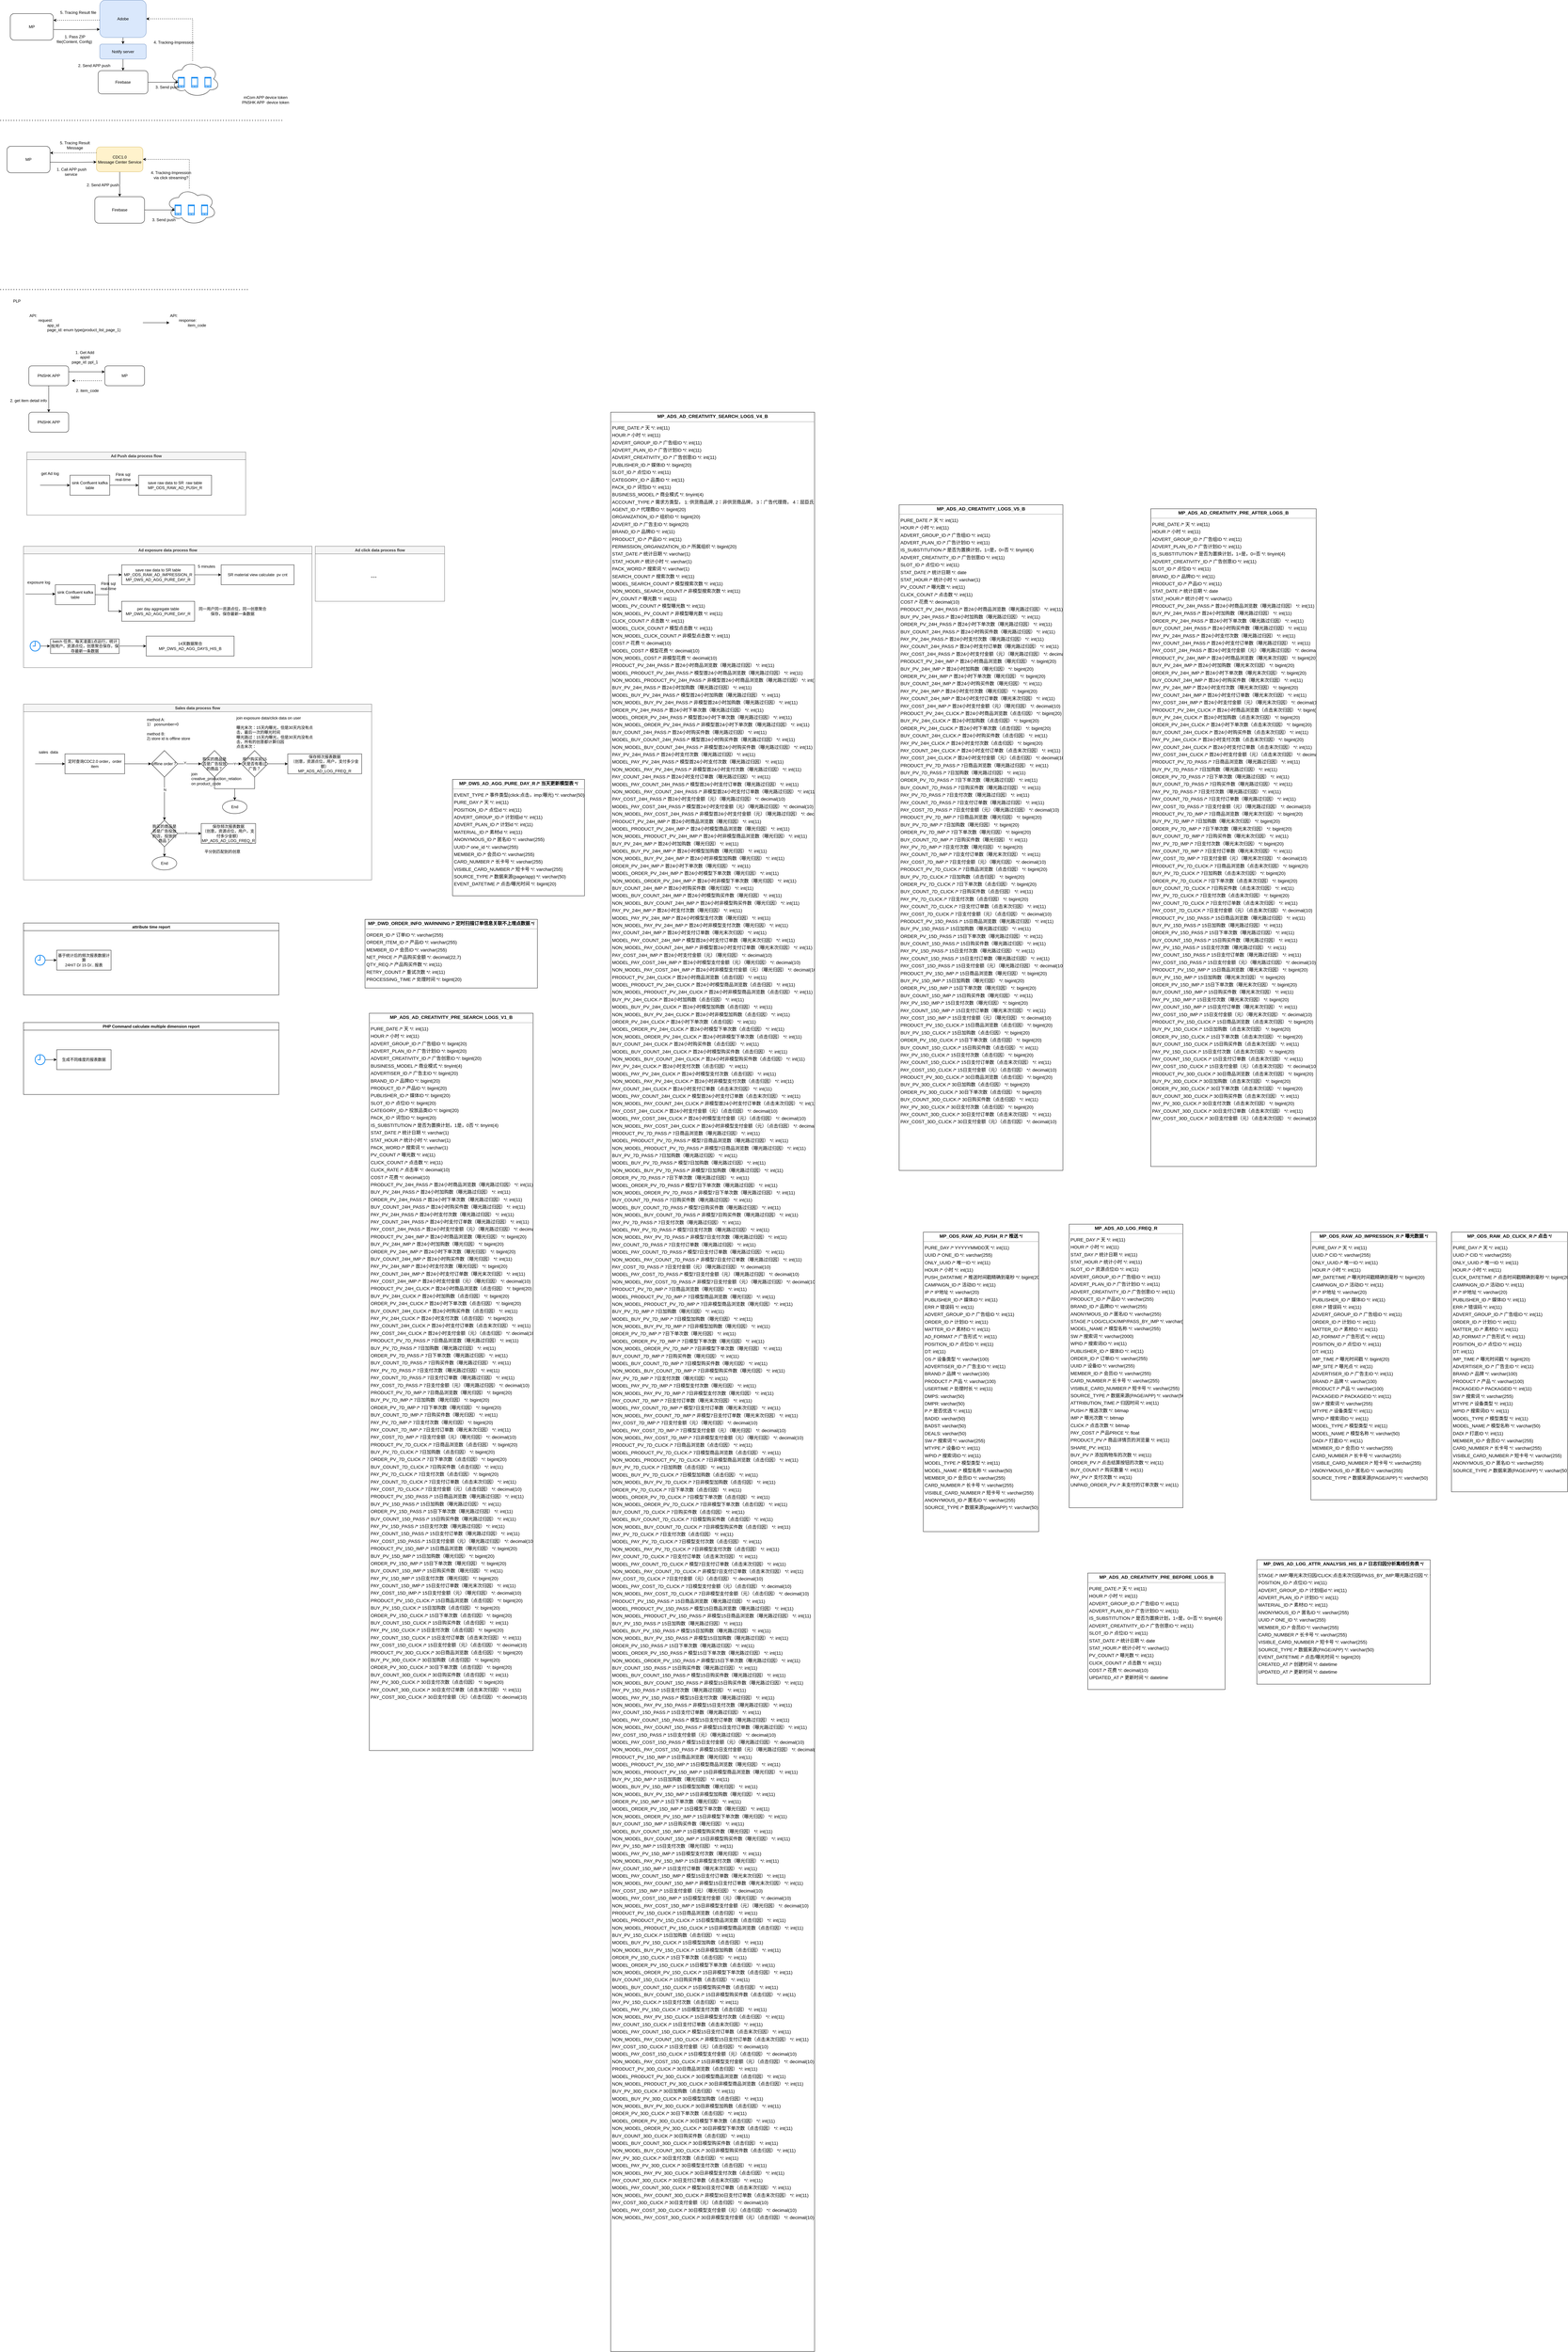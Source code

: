 <mxfile version="21.6.6" type="github">
  <diagram name="第 1 页" id="bPkFeG58dfKmsc8ZUoCN">
    <mxGraphModel dx="1075" dy="689" grid="1" gridSize="10" guides="1" tooltips="1" connect="1" arrows="1" fold="1" page="1" pageScale="1" pageWidth="827" pageHeight="1169" math="0" shadow="0">
      <root>
        <mxCell id="0" />
        <mxCell id="1" parent="0" />
        <mxCell id="cy8ZLoVMOyac3jTYZGZs-17" style="edgeStyle=orthogonalEdgeStyle;rounded=0;orthogonalLoop=1;jettySize=auto;html=1;entryX=1;entryY=0.5;entryDx=0;entryDy=0;dashed=1;" parent="1" source="cy8ZLoVMOyac3jTYZGZs-9" target="cy8ZLoVMOyac3jTYZGZs-2" edge="1">
          <mxGeometry relative="1" as="geometry">
            <Array as="points">
              <mxPoint x="600" y="164" />
            </Array>
          </mxGeometry>
        </mxCell>
        <mxCell id="cy8ZLoVMOyac3jTYZGZs-9" value="" style="ellipse;shape=cloud;whiteSpace=wrap;html=1;" parent="1" vertex="1">
          <mxGeometry x="530" y="290" width="152" height="110" as="geometry" />
        </mxCell>
        <mxCell id="cy8ZLoVMOyac3jTYZGZs-21" style="edgeStyle=orthogonalEdgeStyle;rounded=0;orthogonalLoop=1;jettySize=auto;html=1;entryX=0;entryY=0.5;entryDx=0;entryDy=0;" parent="1" edge="1">
          <mxGeometry relative="1" as="geometry">
            <mxPoint x="180" y="196" as="sourcePoint" />
            <mxPoint x="320" y="195.5" as="targetPoint" />
          </mxGeometry>
        </mxCell>
        <mxCell id="cy8ZLoVMOyac3jTYZGZs-1" value="MP" style="rounded=1;whiteSpace=wrap;html=1;" parent="1" vertex="1">
          <mxGeometry x="50" y="148" width="130" height="80" as="geometry" />
        </mxCell>
        <mxCell id="cy8ZLoVMOyac3jTYZGZs-24" style="edgeStyle=orthogonalEdgeStyle;rounded=0;orthogonalLoop=1;jettySize=auto;html=1;entryX=1;entryY=0.5;entryDx=0;entryDy=0;dashed=1;" parent="1" edge="1">
          <mxGeometry relative="1" as="geometry">
            <mxPoint x="320" y="167.5" as="sourcePoint" />
            <mxPoint x="180" y="168" as="targetPoint" />
          </mxGeometry>
        </mxCell>
        <mxCell id="DNYjfMAV2zHhLQ8XaPqh-18" value="" style="edgeStyle=orthogonalEdgeStyle;rounded=0;orthogonalLoop=1;jettySize=auto;html=1;" edge="1" parent="1" source="cy8ZLoVMOyac3jTYZGZs-2" target="DNYjfMAV2zHhLQ8XaPqh-11">
          <mxGeometry relative="1" as="geometry" />
        </mxCell>
        <mxCell id="cy8ZLoVMOyac3jTYZGZs-2" value="Adobe" style="rounded=1;whiteSpace=wrap;html=1;fillColor=#dae8fc;strokeColor=#6c8ebf;" parent="1" vertex="1">
          <mxGeometry x="320" y="107.5" width="140" height="112.5" as="geometry" />
        </mxCell>
        <mxCell id="cy8ZLoVMOyac3jTYZGZs-13" style="edgeStyle=orthogonalEdgeStyle;rounded=0;orthogonalLoop=1;jettySize=auto;html=1;" parent="1" source="cy8ZLoVMOyac3jTYZGZs-3" target="cy8ZLoVMOyac3jTYZGZs-4" edge="1">
          <mxGeometry relative="1" as="geometry" />
        </mxCell>
        <mxCell id="cy8ZLoVMOyac3jTYZGZs-3" value="Firebase" style="rounded=1;whiteSpace=wrap;html=1;" parent="1" vertex="1">
          <mxGeometry x="315" y="320" width="150" height="70" as="geometry" />
        </mxCell>
        <mxCell id="cy8ZLoVMOyac3jTYZGZs-4" value="" style="html=1;verticalLabelPosition=bottom;align=center;labelBackgroundColor=#ffffff;verticalAlign=top;strokeWidth=2;strokeColor=#0080F0;shadow=0;dashed=0;shape=mxgraph.ios7.icons.smartphone;" parent="1" vertex="1">
          <mxGeometry x="557" y="340" width="18" height="30" as="geometry" />
        </mxCell>
        <mxCell id="cy8ZLoVMOyac3jTYZGZs-5" value="" style="html=1;verticalLabelPosition=bottom;align=center;labelBackgroundColor=#ffffff;verticalAlign=top;strokeWidth=2;strokeColor=#0080F0;shadow=0;dashed=0;shape=mxgraph.ios7.icons.smartphone;" parent="1" vertex="1">
          <mxGeometry x="597" y="340" width="18" height="30" as="geometry" />
        </mxCell>
        <mxCell id="cy8ZLoVMOyac3jTYZGZs-6" value="" style="html=1;verticalLabelPosition=bottom;align=center;labelBackgroundColor=#ffffff;verticalAlign=top;strokeWidth=2;strokeColor=#0080F0;shadow=0;dashed=0;shape=mxgraph.ios7.icons.smartphone;" parent="1" vertex="1">
          <mxGeometry x="637" y="340" width="18" height="30" as="geometry" />
        </mxCell>
        <mxCell id="cy8ZLoVMOyac3jTYZGZs-11" value="1. Pass ZIP file(Content, Config)&amp;nbsp;" style="text;html=1;strokeColor=none;fillColor=none;align=center;verticalAlign=middle;whiteSpace=wrap;rounded=0;" parent="1" vertex="1">
          <mxGeometry x="180" y="210" width="130" height="30" as="geometry" />
        </mxCell>
        <mxCell id="cy8ZLoVMOyac3jTYZGZs-19" value="4. Tracking-Impression&amp;nbsp;" style="text;html=1;strokeColor=none;fillColor=none;align=center;verticalAlign=middle;whiteSpace=wrap;rounded=0;" parent="1" vertex="1">
          <mxGeometry x="480" y="220" width="130" height="30" as="geometry" />
        </mxCell>
        <mxCell id="cy8ZLoVMOyac3jTYZGZs-22" value="2. Send APP push&amp;nbsp;" style="text;html=1;strokeColor=none;fillColor=none;align=center;verticalAlign=middle;whiteSpace=wrap;rounded=0;" parent="1" vertex="1">
          <mxGeometry x="240" y="290" width="130" height="30" as="geometry" />
        </mxCell>
        <mxCell id="cy8ZLoVMOyac3jTYZGZs-23" value="3. Send push&amp;nbsp;" style="text;html=1;strokeColor=none;fillColor=none;align=center;verticalAlign=middle;whiteSpace=wrap;rounded=0;" parent="1" vertex="1">
          <mxGeometry x="460" y="355" width="130" height="30" as="geometry" />
        </mxCell>
        <mxCell id="cy8ZLoVMOyac3jTYZGZs-25" value="5. Tracing Result file" style="text;html=1;strokeColor=none;fillColor=none;align=center;verticalAlign=middle;whiteSpace=wrap;rounded=0;" parent="1" vertex="1">
          <mxGeometry x="190" y="130" width="130" height="30" as="geometry" />
        </mxCell>
        <mxCell id="cy8ZLoVMOyac3jTYZGZs-26" style="edgeStyle=orthogonalEdgeStyle;rounded=0;orthogonalLoop=1;jettySize=auto;html=1;entryX=1;entryY=0.5;entryDx=0;entryDy=0;dashed=1;" parent="1" source="cy8ZLoVMOyac3jTYZGZs-27" target="cy8ZLoVMOyac3jTYZGZs-32" edge="1">
          <mxGeometry relative="1" as="geometry">
            <Array as="points">
              <mxPoint x="590" y="588" />
            </Array>
          </mxGeometry>
        </mxCell>
        <mxCell id="cy8ZLoVMOyac3jTYZGZs-27" value="" style="ellipse;shape=cloud;whiteSpace=wrap;html=1;" parent="1" vertex="1">
          <mxGeometry x="520" y="675" width="152" height="110" as="geometry" />
        </mxCell>
        <mxCell id="cy8ZLoVMOyac3jTYZGZs-28" style="edgeStyle=orthogonalEdgeStyle;rounded=0;orthogonalLoop=1;jettySize=auto;html=1;entryX=0;entryY=0.5;entryDx=0;entryDy=0;" parent="1" edge="1">
          <mxGeometry relative="1" as="geometry">
            <mxPoint x="170" y="596" as="sourcePoint" />
            <mxPoint x="310" y="595.5" as="targetPoint" />
          </mxGeometry>
        </mxCell>
        <mxCell id="cy8ZLoVMOyac3jTYZGZs-29" value="MP" style="rounded=1;whiteSpace=wrap;html=1;" parent="1" vertex="1">
          <mxGeometry x="40" y="548" width="130" height="80" as="geometry" />
        </mxCell>
        <mxCell id="cy8ZLoVMOyac3jTYZGZs-30" style="edgeStyle=orthogonalEdgeStyle;rounded=0;orthogonalLoop=1;jettySize=auto;html=1;entryX=0.5;entryY=0;entryDx=0;entryDy=0;" parent="1" source="cy8ZLoVMOyac3jTYZGZs-32" target="cy8ZLoVMOyac3jTYZGZs-34" edge="1">
          <mxGeometry relative="1" as="geometry" />
        </mxCell>
        <mxCell id="cy8ZLoVMOyac3jTYZGZs-31" style="edgeStyle=orthogonalEdgeStyle;rounded=0;orthogonalLoop=1;jettySize=auto;html=1;entryX=1;entryY=0.5;entryDx=0;entryDy=0;dashed=1;" parent="1" edge="1">
          <mxGeometry relative="1" as="geometry">
            <mxPoint x="310" y="567.5" as="sourcePoint" />
            <mxPoint x="170" y="568" as="targetPoint" />
          </mxGeometry>
        </mxCell>
        <mxCell id="cy8ZLoVMOyac3jTYZGZs-32" value="CDC1.0&lt;br&gt;Message Center Service" style="rounded=1;whiteSpace=wrap;html=1;fillColor=#fff2cc;strokeColor=#d6b656;" parent="1" vertex="1">
          <mxGeometry x="310" y="550" width="140" height="75" as="geometry" />
        </mxCell>
        <mxCell id="cy8ZLoVMOyac3jTYZGZs-33" style="edgeStyle=orthogonalEdgeStyle;rounded=0;orthogonalLoop=1;jettySize=auto;html=1;" parent="1" source="cy8ZLoVMOyac3jTYZGZs-34" target="cy8ZLoVMOyac3jTYZGZs-35" edge="1">
          <mxGeometry relative="1" as="geometry" />
        </mxCell>
        <mxCell id="cy8ZLoVMOyac3jTYZGZs-34" value="Firebase" style="rounded=1;whiteSpace=wrap;html=1;" parent="1" vertex="1">
          <mxGeometry x="305" y="700" width="150" height="80" as="geometry" />
        </mxCell>
        <mxCell id="cy8ZLoVMOyac3jTYZGZs-35" value="" style="html=1;verticalLabelPosition=bottom;align=center;labelBackgroundColor=#ffffff;verticalAlign=top;strokeWidth=2;strokeColor=#0080F0;shadow=0;dashed=0;shape=mxgraph.ios7.icons.smartphone;" parent="1" vertex="1">
          <mxGeometry x="547" y="725" width="18" height="30" as="geometry" />
        </mxCell>
        <mxCell id="cy8ZLoVMOyac3jTYZGZs-36" value="" style="html=1;verticalLabelPosition=bottom;align=center;labelBackgroundColor=#ffffff;verticalAlign=top;strokeWidth=2;strokeColor=#0080F0;shadow=0;dashed=0;shape=mxgraph.ios7.icons.smartphone;" parent="1" vertex="1">
          <mxGeometry x="587" y="725" width="18" height="30" as="geometry" />
        </mxCell>
        <mxCell id="cy8ZLoVMOyac3jTYZGZs-37" value="" style="html=1;verticalLabelPosition=bottom;align=center;labelBackgroundColor=#ffffff;verticalAlign=top;strokeWidth=2;strokeColor=#0080F0;shadow=0;dashed=0;shape=mxgraph.ios7.icons.smartphone;" parent="1" vertex="1">
          <mxGeometry x="627" y="725" width="18" height="30" as="geometry" />
        </mxCell>
        <mxCell id="cy8ZLoVMOyac3jTYZGZs-38" value="1. Call APP push service&amp;nbsp;" style="text;html=1;strokeColor=none;fillColor=none;align=center;verticalAlign=middle;whiteSpace=wrap;rounded=0;" parent="1" vertex="1">
          <mxGeometry x="170" y="610" width="130" height="30" as="geometry" />
        </mxCell>
        <mxCell id="cy8ZLoVMOyac3jTYZGZs-39" value="4. Tracking-Impression via click streaming?" style="text;html=1;strokeColor=none;fillColor=none;align=center;verticalAlign=middle;whiteSpace=wrap;rounded=0;" parent="1" vertex="1">
          <mxGeometry x="470" y="620" width="130" height="30" as="geometry" />
        </mxCell>
        <mxCell id="cy8ZLoVMOyac3jTYZGZs-40" value="2. Send APP push&amp;nbsp;" style="text;html=1;strokeColor=none;fillColor=none;align=center;verticalAlign=middle;whiteSpace=wrap;rounded=0;" parent="1" vertex="1">
          <mxGeometry x="266" y="650" width="130" height="30" as="geometry" />
        </mxCell>
        <mxCell id="cy8ZLoVMOyac3jTYZGZs-41" value="3. Send push&amp;nbsp;" style="text;html=1;strokeColor=none;fillColor=none;align=center;verticalAlign=middle;whiteSpace=wrap;rounded=0;" parent="1" vertex="1">
          <mxGeometry x="450" y="755" width="130" height="30" as="geometry" />
        </mxCell>
        <mxCell id="cy8ZLoVMOyac3jTYZGZs-42" value="5. Tracing Result Message" style="text;html=1;strokeColor=none;fillColor=none;align=center;verticalAlign=middle;whiteSpace=wrap;rounded=0;" parent="1" vertex="1">
          <mxGeometry x="180" y="530" width="130" height="30" as="geometry" />
        </mxCell>
        <mxCell id="cy8ZLoVMOyac3jTYZGZs-43" value="" style="endArrow=none;dashed=1;html=1;dashPattern=1 3;strokeWidth=2;rounded=0;" parent="1" edge="1">
          <mxGeometry width="50" height="50" relative="1" as="geometry">
            <mxPoint x="20" y="470" as="sourcePoint" />
            <mxPoint x="870" y="470" as="targetPoint" />
          </mxGeometry>
        </mxCell>
        <mxCell id="cy8ZLoVMOyac3jTYZGZs-44" value="" style="endArrow=none;dashed=1;html=1;dashPattern=1 3;strokeWidth=2;rounded=0;" parent="1" edge="1">
          <mxGeometry width="50" height="50" relative="1" as="geometry">
            <mxPoint x="20" y="980" as="sourcePoint" />
            <mxPoint x="770" y="980" as="targetPoint" />
          </mxGeometry>
        </mxCell>
        <mxCell id="DNYjfMAV2zHhLQ8XaPqh-1" value="PLP" style="text;html=1;strokeColor=none;fillColor=none;align=center;verticalAlign=middle;whiteSpace=wrap;rounded=0;" vertex="1" parent="1">
          <mxGeometry x="40" y="1000" width="60" height="30" as="geometry" />
        </mxCell>
        <mxCell id="DNYjfMAV2zHhLQ8XaPqh-6" value="" style="edgeStyle=orthogonalEdgeStyle;rounded=0;orthogonalLoop=1;jettySize=auto;html=1;" edge="1" parent="1" source="DNYjfMAV2zHhLQ8XaPqh-2" target="DNYjfMAV2zHhLQ8XaPqh-5">
          <mxGeometry relative="1" as="geometry" />
        </mxCell>
        <mxCell id="DNYjfMAV2zHhLQ8XaPqh-2" value="API:&lt;br&gt;&lt;span style=&quot;white-space: pre;&quot;&gt;&#x9;request:&lt;br&gt;&lt;/span&gt;&lt;span style=&quot;white-space: pre;&quot;&gt;&#x9;&lt;span style=&quot;white-space: pre;&quot;&gt;&#x9;&lt;/span&gt;app_id&lt;br&gt;&lt;/span&gt;&lt;span style=&quot;white-space: pre;&quot;&gt;&#x9;&lt;span style=&quot;white-space: pre;&quot;&gt;&#x9;&lt;/span&gt;&lt;/span&gt;page_id: enum type(product_list_page_1)" style="text;html=1;strokeColor=none;fillColor=none;align=left;verticalAlign=middle;whiteSpace=wrap;rounded=0;" vertex="1" parent="1">
          <mxGeometry x="106" y="1040" width="344" height="80" as="geometry" />
        </mxCell>
        <mxCell id="DNYjfMAV2zHhLQ8XaPqh-5" value="API:&lt;br&gt;&lt;span style=&quot;white-space: pre;&quot;&gt;&#x9;response: &lt;br&gt;&lt;span style=&quot;white-space: pre;&quot;&gt;&#x9;&lt;span style=&quot;white-space: pre;&quot;&gt;&#x9;&lt;/span&gt;&lt;/span&gt;item_code&lt;br&gt;&lt;span style=&quot;white-space: pre;&quot;&gt;&#x9;&lt;span style=&quot;white-space: pre;&quot;&gt;&#x9;&lt;/span&gt;&lt;/span&gt;&lt;br&gt;&lt;/span&gt;" style="text;html=1;strokeColor=none;fillColor=none;align=left;verticalAlign=middle;whiteSpace=wrap;rounded=0;" vertex="1" parent="1">
          <mxGeometry x="530" y="1040" width="344" height="80" as="geometry" />
        </mxCell>
        <mxCell id="DNYjfMAV2zHhLQ8XaPqh-9" style="edgeStyle=orthogonalEdgeStyle;rounded=0;orthogonalLoop=1;jettySize=auto;html=1;entryX=0;entryY=0.5;entryDx=0;entryDy=0;" edge="1" parent="1">
          <mxGeometry relative="1" as="geometry">
            <mxPoint x="226" y="1228" as="sourcePoint" />
            <mxPoint x="335" y="1228" as="targetPoint" />
          </mxGeometry>
        </mxCell>
        <mxCell id="DNYjfMAV2zHhLQ8XaPqh-16" style="edgeStyle=orthogonalEdgeStyle;rounded=0;orthogonalLoop=1;jettySize=auto;html=1;entryX=0.5;entryY=0;entryDx=0;entryDy=0;" edge="1" parent="1" source="DNYjfMAV2zHhLQ8XaPqh-7" target="DNYjfMAV2zHhLQ8XaPqh-15">
          <mxGeometry relative="1" as="geometry" />
        </mxCell>
        <mxCell id="DNYjfMAV2zHhLQ8XaPqh-7" value="PNSHK APP" style="rounded=1;whiteSpace=wrap;html=1;" vertex="1" parent="1">
          <mxGeometry x="106" y="1210" width="120" height="60" as="geometry" />
        </mxCell>
        <mxCell id="DNYjfMAV2zHhLQ8XaPqh-8" value="MP" style="rounded=1;whiteSpace=wrap;html=1;" vertex="1" parent="1">
          <mxGeometry x="335" y="1210" width="120" height="60" as="geometry" />
        </mxCell>
        <mxCell id="DNYjfMAV2zHhLQ8XaPqh-10" value="1. Get Add&lt;br&gt;appid&lt;br&gt;page_id: ppl_1" style="text;html=1;strokeColor=none;fillColor=none;align=center;verticalAlign=middle;whiteSpace=wrap;rounded=0;" vertex="1" parent="1">
          <mxGeometry x="190" y="1169" width="170" height="30" as="geometry" />
        </mxCell>
        <mxCell id="DNYjfMAV2zHhLQ8XaPqh-19" value="" style="edgeStyle=orthogonalEdgeStyle;rounded=0;orthogonalLoop=1;jettySize=auto;html=1;" edge="1" parent="1" source="DNYjfMAV2zHhLQ8XaPqh-11" target="cy8ZLoVMOyac3jTYZGZs-3">
          <mxGeometry relative="1" as="geometry" />
        </mxCell>
        <mxCell id="DNYjfMAV2zHhLQ8XaPqh-11" value="Notify server" style="rounded=1;whiteSpace=wrap;html=1;fillColor=#dae8fc;strokeColor=#6c8ebf;" vertex="1" parent="1">
          <mxGeometry x="320" y="240" width="140" height="45" as="geometry" />
        </mxCell>
        <mxCell id="DNYjfMAV2zHhLQ8XaPqh-12" value="mCom APP device token&lt;br&gt;PNSHK APP &amp;nbsp;device token" style="text;html=1;strokeColor=none;fillColor=none;align=center;verticalAlign=middle;whiteSpace=wrap;rounded=0;" vertex="1" parent="1">
          <mxGeometry x="720" y="385" width="200" height="45" as="geometry" />
        </mxCell>
        <mxCell id="DNYjfMAV2zHhLQ8XaPqh-13" value="" style="endArrow=classic;html=1;rounded=0;dashed=1;" edge="1" parent="1">
          <mxGeometry width="50" height="50" relative="1" as="geometry">
            <mxPoint x="326" y="1255" as="sourcePoint" />
            <mxPoint x="236" y="1255" as="targetPoint" />
          </mxGeometry>
        </mxCell>
        <mxCell id="DNYjfMAV2zHhLQ8XaPqh-14" value="2. item_code" style="text;html=1;strokeColor=none;fillColor=none;align=center;verticalAlign=middle;whiteSpace=wrap;rounded=0;" vertex="1" parent="1">
          <mxGeometry x="245" y="1270" width="75" height="30" as="geometry" />
        </mxCell>
        <mxCell id="DNYjfMAV2zHhLQ8XaPqh-15" value="PNSHK APP" style="rounded=1;whiteSpace=wrap;html=1;" vertex="1" parent="1">
          <mxGeometry x="106" y="1350" width="120" height="60" as="geometry" />
        </mxCell>
        <mxCell id="DNYjfMAV2zHhLQ8XaPqh-17" value="2. get item detail info" style="text;html=1;strokeColor=none;fillColor=none;align=center;verticalAlign=middle;whiteSpace=wrap;rounded=0;" vertex="1" parent="1">
          <mxGeometry x="40" y="1300" width="130" height="30" as="geometry" />
        </mxCell>
        <mxCell id="DNYjfMAV2zHhLQ8XaPqh-53" value="&lt;p style=&quot;margin:0px;margin-top:4px;text-align:center;&quot;&gt;&lt;b&gt;MP_ADS_AD_CREATIVITY_LOGS_V5_B&lt;/b&gt;&lt;/p&gt;&lt;hr size=&quot;1&quot;/&gt;&lt;p style=&quot;margin:0 0 0 4px;line-height:1.6;&quot;&gt; PURE_DATE  /* 天 */: int(11)&lt;br/&gt; HOUR  /* 小时 */: int(11)&lt;br/&gt; ADVERT_GROUP_ID  /* 广告组ID */: int(11)&lt;br/&gt; ADVERT_PLAN_ID  /* 广告计划ID */: int(11)&lt;br/&gt; IS_SUBSTITUTION  /* 是否为置换计划，1=是，0=否 */: tinyint(4)&lt;br/&gt; ADVERT_CREATIVITY_ID  /* 广告创意ID */: int(11)&lt;br/&gt; SLOT_ID  /* 点位ID */: int(11)&lt;br/&gt; STAT_DATE  /* 统计日期 */: date&lt;br/&gt; STAT_HOUR  /* 统计小时 */: varchar(1)&lt;br/&gt; PV_COUNT  /* 曝光数 */: int(11)&lt;br/&gt; CLICK_COUNT  /* 点击数 */: int(11)&lt;br/&gt; COST  /* 花费 */: decimal(10)&lt;br/&gt; PRODUCT_PV_24H_PASS  /* 首24小时商品浏览数（曝光路过归因） */: int(11)&lt;br/&gt; BUY_PV_24H_PASS  /* 首24小时加购数（曝光路过归因） */: int(11)&lt;br/&gt; ORDER_PV_24H_PASS  /* 首24小时下单次数（曝光路过归因） */: int(11)&lt;br/&gt; BUY_COUNT_24H_PASS  /* 首24小时购买件数（曝光路过归因） */: int(11)&lt;br/&gt; PAY_PV_24H_PASS  /* 首24小时支付次数（曝光路过归因） */: int(11)&lt;br/&gt; PAY_COUNT_24H_PASS  /* 首24小时支付订单数（曝光路过归因） */: int(11)&lt;br/&gt; PAY_COST_24H_PASS  /* 首24小时支付金额（元）（曝光路过归因） */: decimal(10)&lt;br/&gt; PRODUCT_PV_24H_IMP  /* 首24小时商品浏览数（曝光归因） */: bigint(20)&lt;br/&gt; BUY_PV_24H_IMP  /* 首24小时加购数（曝光归因） */: bigint(20)&lt;br/&gt; ORDER_PV_24H_IMP  /* 首24小时下单次数（曝光归因） */: bigint(20)&lt;br/&gt; BUY_COUNT_24H_IMP  /* 首24小时购买件数（曝光归因） */: int(11)&lt;br/&gt; PAY_PV_24H_IMP  /* 首24小时支付次数（曝光归因） */: bigint(20)&lt;br/&gt; PAY_COUNT_24H_IMP  /* 首24小时支付订单数（曝光末次归因） */: int(11)&lt;br/&gt; PAY_COST_24H_IMP  /* 首24小时支付金额（元）（曝光归因） */: decimal(10)&lt;br/&gt; PRODUCT_PV_24H_CLICK  /* 首24小时商品浏览数（点击归因） */: bigint(20)&lt;br/&gt; BUY_PV_24H_CLICK  /* 首24小时加购数（点击归因） */: bigint(20)&lt;br/&gt; ORDER_PV_24H_CLICK  /* 首24小时下单次数（点击归因） */: bigint(20)&lt;br/&gt; BUY_COUNT_24H_CLICK  /* 首24小时购买件数（点击归因） */: int(11)&lt;br/&gt; PAY_PV_24H_CLICK  /* 首24小时支付次数（点击归因） */: bigint(20)&lt;br/&gt; PAY_COUNT_24H_CLICK  /* 首24小时支付订单数（点击末次归因） */: int(11)&lt;br/&gt; PAY_COST_24H_CLICK  /* 首24小时支付金额（元）（点击归因） */: decimal(10)&lt;br/&gt; PRODUCT_PV_7D_PASS  /* 7日商品浏览数（曝光路过归因） */: int(11)&lt;br/&gt; BUY_PV_7D_PASS  /* 7日加购数（曝光路过归因） */: int(11)&lt;br/&gt; ORDER_PV_7D_PASS  /* 7日下单次数（曝光路过归因） */: int(11)&lt;br/&gt; BUY_COUNT_7D_PASS  /* 7日购买件数（曝光路过归因） */: int(11)&lt;br/&gt; PAY_PV_7D_PASS  /* 7日支付次数（曝光路过归因） */: int(11)&lt;br/&gt; PAY_COUNT_7D_PASS  /* 7日支付订单数（曝光路过归因） */: int(11)&lt;br/&gt; PAY_COST_7D_PASS  /* 7日支付金额（元）（曝光路过归因） */: decimal(10)&lt;br/&gt; PRODUCT_PV_7D_IMP  /* 7日商品浏览数（曝光归因） */: bigint(20)&lt;br/&gt; BUY_PV_7D_IMP  /* 7日加购数（曝光归因） */: bigint(20)&lt;br/&gt; ORDER_PV_7D_IMP  /* 7日下单次数（曝光归因） */: bigint(20)&lt;br/&gt; BUY_COUNT_7D_IMP  /* 7日购买件数（曝光归因） */: int(11)&lt;br/&gt; PAY_PV_7D_IMP  /* 7日支付次数（曝光归因） */: bigint(20)&lt;br/&gt; PAY_COUNT_7D_IMP  /* 7日支付订单数（曝光末次归因） */: int(11)&lt;br/&gt; PAY_COST_7D_IMP  /* 7日支付金额（元）（曝光归因） */: decimal(10)&lt;br/&gt; PRODUCT_PV_7D_CLICK  /* 7日商品浏览数（点击归因） */: bigint(20)&lt;br/&gt; BUY_PV_7D_CLICK  /* 7日加购数（点击归因） */: bigint(20)&lt;br/&gt; ORDER_PV_7D_CLICK  /* 7日下单次数（点击归因） */: bigint(20)&lt;br/&gt; BUY_COUNT_7D_CLICK  /* 7日购买件数（点击归因） */: int(11)&lt;br/&gt; PAY_PV_7D_CLICK  /* 7日支付次数（点击归因） */: bigint(20)&lt;br/&gt; PAY_COUNT_7D_CLICK  /* 7日支付订单数（点击末次归因） */: int(11)&lt;br/&gt; PAY_COST_7D_CLICK  /* 7日支付金额（元）（点击归因） */: decimal(10)&lt;br/&gt; PRODUCT_PV_15D_PASS  /* 15日商品浏览数（曝光路过归因） */: int(11)&lt;br/&gt; BUY_PV_15D_PASS  /* 15日加购数（曝光路过归因） */: int(11)&lt;br/&gt; ORDER_PV_15D_PASS  /* 15日下单次数（曝光路过归因） */: int(11)&lt;br/&gt; BUY_COUNT_15D_PASS  /* 15日购买件数（曝光路过归因） */: int(11)&lt;br/&gt; PAY_PV_15D_PASS  /* 15日支付次数（曝光路过归因） */: int(11)&lt;br/&gt; PAY_COUNT_15D_PASS  /* 15日支付订单数（曝光路过归因） */: int(11)&lt;br/&gt; PAY_COST_15D_PASS  /* 15日支付金额（元）（曝光路过归因） */: decimal(10)&lt;br/&gt; PRODUCT_PV_15D_IMP  /* 15日商品浏览数（曝光归因） */: bigint(20)&lt;br/&gt; BUY_PV_15D_IMP  /* 15日加购数（曝光归因） */: bigint(20)&lt;br/&gt; ORDER_PV_15D_IMP  /* 15日下单次数（曝光归因） */: bigint(20)&lt;br/&gt; BUY_COUNT_15D_IMP  /* 15日购买件数（曝光归因） */: int(11)&lt;br/&gt; PAY_PV_15D_IMP  /* 15日支付次数（曝光归因） */: bigint(20)&lt;br/&gt; PAY_COUNT_15D_IMP  /* 15日支付订单数（曝光末次归因） */: int(11)&lt;br/&gt; PAY_COST_15D_IMP  /* 15日支付金额（元）（曝光归因） */: decimal(10)&lt;br/&gt; PRODUCT_PV_15D_CLICK  /* 15日商品浏览数（点击归因） */: bigint(20)&lt;br/&gt; BUY_PV_15D_CLICK  /* 15日加购数（点击归因） */: bigint(20)&lt;br/&gt; ORDER_PV_15D_CLICK  /* 15日下单次数（点击归因） */: bigint(20)&lt;br/&gt; BUY_COUNT_15D_CLICK  /* 15日购买件数（点击归因） */: int(11)&lt;br/&gt; PAY_PV_15D_CLICK  /* 15日支付次数（点击归因） */: bigint(20)&lt;br/&gt; PAY_COUNT_15D_CLICK  /* 15日支付订单数（点击末次归因） */: int(11)&lt;br/&gt; PAY_COST_15D_CLICK  /* 15日支付金额（元）（点击归因） */: decimal(10)&lt;br/&gt; PRODUCT_PV_30D_CLICK  /* 30日商品浏览数（点击归因） */: bigint(20)&lt;br/&gt; BUY_PV_30D_CLICK  /* 30日加购数（点击归因） */: bigint(20)&lt;br/&gt; ORDER_PV_30D_CLICK  /* 30日下单次数（点击归因） */: bigint(20)&lt;br/&gt; BUY_COUNT_30D_CLICK  /* 30日购买件数（点击归因） */: int(11)&lt;br/&gt; PAY_PV_30D_CLICK  /* 30日支付次数（点击归因） */: bigint(20)&lt;br/&gt; PAY_COUNT_30D_CLICK  /* 30日支付订单数（点击末次归因） */: int(11)&lt;br/&gt; PAY_COST_30D_CLICK  /* 30日支付金额（元）（点击归因） */: decimal(10)&lt;/p&gt;" style="verticalAlign=top;align=left;overflow=fill;fontSize=14;fontFamily=Helvetica;html=1;rounded=0;shadow=0;comic=0;labelBackgroundColor=none;strokeWidth=1;" vertex="1" parent="1">
          <mxGeometry x="2731" y="1629" width="494" height="2007" as="geometry" />
        </mxCell>
        <mxCell id="DNYjfMAV2zHhLQ8XaPqh-54" value="&lt;p style=&quot;margin:0px;margin-top:4px;text-align:center;&quot;&gt;&lt;b&gt;MP_ADS_AD_CREATIVITY_PRE_AFTER_LOGS_B&lt;/b&gt;&lt;/p&gt;&lt;hr size=&quot;1&quot;/&gt;&lt;p style=&quot;margin:0 0 0 4px;line-height:1.6;&quot;&gt; PURE_DATE  /* 天 */: int(11)&lt;br/&gt; HOUR  /* 小时 */: int(11)&lt;br/&gt; ADVERT_GROUP_ID  /* 广告组ID */: int(11)&lt;br/&gt; ADVERT_PLAN_ID  /* 广告计划ID */: int(11)&lt;br/&gt; IS_SUBSTITUTION  /* 是否为置换计划，1=是，0=否 */: tinyint(4)&lt;br/&gt; ADVERT_CREATIVITY_ID  /* 广告创意ID */: int(11)&lt;br/&gt; SLOT_ID  /* 点位ID */: int(11)&lt;br/&gt; BRAND_ID  /* 品牌ID */: int(11)&lt;br/&gt; PRODUCT_ID  /* 产品ID */: int(11)&lt;br/&gt; STAT_DATE  /* 统计日期 */: date&lt;br/&gt; STAT_HOUR  /* 统计小时 */: varchar(1)&lt;br/&gt; PRODUCT_PV_24H_PASS  /* 首24小时商品浏览数（曝光路过归因） */: int(11)&lt;br/&gt; BUY_PV_24H_PASS  /* 首24小时加购数（曝光路过归因） */: int(11)&lt;br/&gt; ORDER_PV_24H_PASS  /* 首24小时下单次数（曝光路过归因） */: int(11)&lt;br/&gt; BUY_COUNT_24H_PASS  /* 首24小时购买件数（曝光路过归因） */: int(11)&lt;br/&gt; PAY_PV_24H_PASS  /* 首24小时支付次数（曝光路过归因） */: int(11)&lt;br/&gt; PAY_COUNT_24H_PASS  /* 首24小时支付订单数（曝光路过归因） */: int(11)&lt;br/&gt; PAY_COST_24H_PASS  /* 首24小时支付金额（元）（曝光路过归因） */: decimal(10)&lt;br/&gt; PRODUCT_PV_24H_IMP  /* 首24小时商品浏览数（曝光末次归因） */: bigint(20)&lt;br/&gt; BUY_PV_24H_IMP  /* 首24小时加购数（曝光末次归因） */: bigint(20)&lt;br/&gt; ORDER_PV_24H_IMP  /* 首24小时下单次数（曝光末次归因） */: bigint(20)&lt;br/&gt; BUY_COUNT_24H_IMP  /* 首24小时购买件数（曝光末次归因） */: int(11)&lt;br/&gt; PAY_PV_24H_IMP  /* 首24小时支付次数（曝光末次归因） */: bigint(20)&lt;br/&gt; PAY_COUNT_24H_IMP  /* 首24小时支付订单数（曝光末次归因） */: int(11)&lt;br/&gt; PAY_COST_24H_IMP  /* 首24小时支付金额（元）（曝光末次归因） */: decimal(10)&lt;br/&gt; PRODUCT_PV_24H_CLICK  /* 首24小时商品浏览数（点击末次归因） */: bigint(20)&lt;br/&gt; BUY_PV_24H_CLICK  /* 首24小时加购数（点击末次归因） */: bigint(20)&lt;br/&gt; ORDER_PV_24H_CLICK  /* 首24小时下单次数（点击末次归因） */: bigint(20)&lt;br/&gt; BUY_COUNT_24H_CLICK  /* 首24小时购买件数（点击末次归因） */: int(11)&lt;br/&gt; PAY_PV_24H_CLICK  /* 首24小时支付次数（点击末次归因） */: bigint(20)&lt;br/&gt; PAY_COUNT_24H_CLICK  /* 首24小时支付订单数（点击末次归因） */: int(11)&lt;br/&gt; PAY_COST_24H_CLICK  /* 首24小时支付金额（元）（点击末次归因） */: decimal(10)&lt;br/&gt; PRODUCT_PV_7D_PASS  /* 7日商品浏览数（曝光路过归因） */: int(11)&lt;br/&gt; BUY_PV_7D_PASS  /* 7日加购数（曝光路过归因） */: int(11)&lt;br/&gt; ORDER_PV_7D_PASS  /* 7日下单次数（曝光路过归因） */: int(11)&lt;br/&gt; BUY_COUNT_7D_PASS  /* 7日购买件数（曝光路过归因） */: int(11)&lt;br/&gt; PAY_PV_7D_PASS  /* 7日支付次数（曝光路过归因） */: int(11)&lt;br/&gt; PAY_COUNT_7D_PASS  /* 7日支付订单数（曝光路过归因） */: int(11)&lt;br/&gt; PAY_COST_7D_PASS  /* 7日支付金额（元）（曝光路过归因） */: decimal(10)&lt;br/&gt; PRODUCT_PV_7D_IMP  /* 7日商品浏览数（曝光末次归因） */: bigint(20)&lt;br/&gt; BUY_PV_7D_IMP  /* 7日加购数（曝光末次归因） */: bigint(20)&lt;br/&gt; ORDER_PV_7D_IMP  /* 7日下单次数（曝光末次归因） */: bigint(20)&lt;br/&gt; BUY_COUNT_7D_IMP  /* 7日购买件数（曝光末次归因） */: int(11)&lt;br/&gt; PAY_PV_7D_IMP  /* 7日支付次数（曝光末次归因） */: bigint(20)&lt;br/&gt; PAY_COUNT_7D_IMP  /* 7日支付订单数（曝光末次归因） */: int(11)&lt;br/&gt; PAY_COST_7D_IMP  /* 7日支付金额（元）（曝光末次归因） */: decimal(10)&lt;br/&gt; PRODUCT_PV_7D_CLICK  /* 7日商品浏览数（点击末次归因） */: bigint(20)&lt;br/&gt; BUY_PV_7D_CLICK  /* 7日加购数（点击末次归因） */: bigint(20)&lt;br/&gt; ORDER_PV_7D_CLICK  /* 7日下单次数（点击末次归因） */: bigint(20)&lt;br/&gt; BUY_COUNT_7D_CLICK  /* 7日购买件数（点击末次归因） */: int(11)&lt;br/&gt; PAY_PV_7D_CLICK  /* 7日支付次数（点击末次归因） */: bigint(20)&lt;br/&gt; PAY_COUNT_7D_CLICK  /* 7日支付订单数（点击末次归因） */: int(11)&lt;br/&gt; PAY_COST_7D_CLICK  /* 7日支付金额（元）（点击末次归因） */: decimal(10)&lt;br/&gt; PRODUCT_PV_15D_PASS  /* 15日商品浏览数（曝光路过归因） */: int(11)&lt;br/&gt; BUY_PV_15D_PASS  /* 15日加购数（曝光路过归因） */: int(11)&lt;br/&gt; ORDER_PV_15D_PASS  /* 15日下单次数（曝光路过归因） */: int(11)&lt;br/&gt; BUY_COUNT_15D_PASS  /* 15日购买件数（曝光路过归因） */: int(11)&lt;br/&gt; PAY_PV_15D_PASS  /* 15日支付次数（曝光路过归因） */: int(11)&lt;br/&gt; PAY_COUNT_15D_PASS  /* 15日支付订单数（曝光路过归因） */: int(11)&lt;br/&gt; PAY_COST_15D_PASS  /* 15日支付金额（元）（曝光路过归因） */: decimal(10)&lt;br/&gt; PRODUCT_PV_15D_IMP  /* 15日商品浏览数（曝光末次归因） */: bigint(20)&lt;br/&gt; BUY_PV_15D_IMP  /* 15日加购数（曝光末次归因） */: bigint(20)&lt;br/&gt; ORDER_PV_15D_IMP  /* 15日下单次数（曝光末次归因） */: bigint(20)&lt;br/&gt; BUY_COUNT_15D_IMP  /* 15日购买件数（曝光末次归因） */: int(11)&lt;br/&gt; PAY_PV_15D_IMP  /* 15日支付次数（曝光末次归因） */: bigint(20)&lt;br/&gt; PAY_COUNT_15D_IMP  /* 15日支付订单数（曝光末次归因） */: int(11)&lt;br/&gt; PAY_COST_15D_IMP  /* 15日支付金额（元）（曝光末次归因） */: decimal(10)&lt;br/&gt; PRODUCT_PV_15D_CLICK  /* 15日商品浏览数（点击末次归因） */: bigint(20)&lt;br/&gt; BUY_PV_15D_CLICK  /* 15日加购数（点击末次归因） */: bigint(20)&lt;br/&gt; ORDER_PV_15D_CLICK  /* 15日下单次数（点击末次归因） */: bigint(20)&lt;br/&gt; BUY_COUNT_15D_CLICK  /* 15日购买件数（点击末次归因） */: int(11)&lt;br/&gt; PAY_PV_15D_CLICK  /* 15日支付次数（点击末次归因） */: bigint(20)&lt;br/&gt; PAY_COUNT_15D_CLICK  /* 15日支付订单数（点击末次归因） */: int(11)&lt;br/&gt; PAY_COST_15D_CLICK  /* 15日支付金额（元）（点击末次归因） */: decimal(10)&lt;br/&gt; PRODUCT_PV_30D_CLICK  /* 30日商品浏览数（点击末次归因） */: bigint(20)&lt;br/&gt; BUY_PV_30D_CLICK  /* 30日加购数（点击末次归因） */: bigint(20)&lt;br/&gt; ORDER_PV_30D_CLICK  /* 30日下单次数（点击末次归因） */: bigint(20)&lt;br/&gt; BUY_COUNT_30D_CLICK  /* 30日购买件数（点击末次归因） */: int(11)&lt;br/&gt; PAY_PV_30D_CLICK  /* 30日支付次数（点击末次归因） */: bigint(20)&lt;br/&gt; PAY_COUNT_30D_CLICK  /* 30日支付订单数（点击末次归因） */: int(11)&lt;br/&gt; PAY_COST_30D_CLICK  /* 30日支付金额（元）（点击末次归因） */: decimal(10)&lt;/p&gt;" style="verticalAlign=top;align=left;overflow=fill;fontSize=14;fontFamily=Helvetica;html=1;rounded=0;shadow=0;comic=0;labelBackgroundColor=none;strokeWidth=1;" vertex="1" parent="1">
          <mxGeometry x="3490" y="1641" width="499" height="1983" as="geometry" />
        </mxCell>
        <mxCell id="DNYjfMAV2zHhLQ8XaPqh-55" value="&lt;p style=&quot;margin:0px;margin-top:4px;text-align:center;&quot;&gt;&lt;b&gt;MP_ADS_AD_CREATIVITY_PRE_BEFORE_LOGS_B&lt;/b&gt;&lt;/p&gt;&lt;hr size=&quot;1&quot;/&gt;&lt;p style=&quot;margin:0 0 0 4px;line-height:1.6;&quot;&gt; PURE_DATE  /* 天 */: int(11)&lt;br/&gt; HOUR  /* 小时 */: int(11)&lt;br/&gt; ADVERT_GROUP_ID  /* 广告组ID */: int(11)&lt;br/&gt; ADVERT_PLAN_ID  /* 广告计划ID */: int(11)&lt;br/&gt; IS_SUBSTITUTION  /* 是否为置换计划，1=是，0=否 */: tinyint(4)&lt;br/&gt; ADVERT_CREATIVITY_ID  /* 广告创意ID */: int(11)&lt;br/&gt; SLOT_ID  /* 点位ID */: int(11)&lt;br/&gt; STAT_DATE  /* 统计日期 */: date&lt;br/&gt; STAT_HOUR  /* 统计小时 */: varchar(1)&lt;br/&gt; PV_COUNT  /* 曝光数 */: int(11)&lt;br/&gt; CLICK_COUNT  /* 点击数 */: int(11)&lt;br/&gt; COST  /* 花费 */: decimal(10)&lt;br/&gt; UPDATED_AT  /* 更新时间 */: datetime&lt;/p&gt;" style="verticalAlign=top;align=left;overflow=fill;fontSize=14;fontFamily=Helvetica;html=1;rounded=0;shadow=0;comic=0;labelBackgroundColor=none;strokeWidth=1;" vertex="1" parent="1">
          <mxGeometry x="3300" y="4850" width="414" height="351" as="geometry" />
        </mxCell>
        <mxCell id="DNYjfMAV2zHhLQ8XaPqh-56" value="&lt;p style=&quot;margin:0px;margin-top:4px;text-align:center;&quot;&gt;&lt;b&gt;MP_ADS_AD_CREATIVITY_PRE_SEARCH_LOGS_V1_B&lt;/b&gt;&lt;/p&gt;&lt;hr size=&quot;1&quot;/&gt;&lt;p style=&quot;margin:0 0 0 4px;line-height:1.6;&quot;&gt; PURE_DATE  /* 天 */: int(11)&lt;br/&gt; HOUR  /* 小时 */: int(11)&lt;br/&gt; ADVERT_GROUP_ID  /* 广告组ID */: bigint(20)&lt;br/&gt; ADVERT_PLAN_ID  /* 广告计划ID */: bigint(20)&lt;br/&gt; ADVERT_CREATIVITY_ID  /* 广告创意ID */: bigint(20)&lt;br/&gt; BUSINESS_MODEL  /* 商业模式 */: tinyint(4)&lt;br/&gt; ADVERTISER_ID  /* 广告主ID */: bigint(20)&lt;br/&gt; BRAND_ID  /* 品牌ID */: bigint(20)&lt;br/&gt; PRODUCT_ID  /* 产品ID */: bigint(20)&lt;br/&gt; PUBLISHER_ID  /* 媒体ID */: bigint(20)&lt;br/&gt; SLOT_ID  /* 点位ID */: bigint(20)&lt;br/&gt; CATEGORY_ID  /* 投放品类ID */: bigint(20)&lt;br/&gt; PACK_ID  /* 词包ID */: bigint(20)&lt;br/&gt; IS_SUBSTITUTION  /* 是否为置换计划，1是，0否 */: tinyint(4)&lt;br/&gt; STAT_DATE  /* 统计日期 */: varchar(1)&lt;br/&gt; STAT_HOUR  /* 统计小时 */: varchar(1)&lt;br/&gt; PACK_WORD  /* 搜索词 */: varchar(1)&lt;br/&gt; PV_COUNT  /* 曝光数 */: int(11)&lt;br/&gt; CLICK_COUNT  /* 点击数 */: int(11)&lt;br/&gt; CLICK_RATE  /* 点击率 */: decimal(10)&lt;br/&gt; COST  /* 花费 */: decimal(10)&lt;br/&gt; PRODUCT_PV_24H_PASS  /* 首24小时商品浏览数（曝光路过归因） */: int(11)&lt;br/&gt; BUY_PV_24H_PASS  /* 首24小时加购数（曝光路过归因） */: int(11)&lt;br/&gt; ORDER_PV_24H_PASS  /* 首24小时下单次数（曝光路过归因） */: int(11)&lt;br/&gt; BUY_COUNT_24H_PASS  /* 首24小时购买件数（曝光路过归因） */: int(11)&lt;br/&gt; PAY_PV_24H_PASS  /* 首24小时支付次数（曝光路过归因） */: int(11)&lt;br/&gt; PAY_COUNT_24H_PASS  /* 首24小时支付订单数（曝光路过归因） */: int(11)&lt;br/&gt; PAY_COST_24H_PASS  /* 首24小时支付金额（元）（曝光路过归因） */: decimal(10)&lt;br/&gt; PRODUCT_PV_24H_IMP  /* 首24小时商品浏览数（曝光归因） */: bigint(20)&lt;br/&gt; BUY_PV_24H_IMP  /* 首24小时加购数（曝光归因） */: bigint(20)&lt;br/&gt; ORDER_PV_24H_IMP  /* 首24小时下单次数（曝光归因） */: bigint(20)&lt;br/&gt; BUY_COUNT_24H_IMP  /* 首24小时购买件数（曝光归因） */: int(11)&lt;br/&gt; PAY_PV_24H_IMP  /* 首24小时支付次数（曝光归因） */: bigint(20)&lt;br/&gt; PAY_COUNT_24H_IMP  /* 首24小时支付订单数（曝光末次归因） */: int(11)&lt;br/&gt; PAY_COST_24H_IMP  /* 首24小时支付金额（元）（曝光归因） */: decimal(10)&lt;br/&gt; PRODUCT_PV_24H_CLICK  /* 首24小时商品浏览数（点击归因） */: bigint(20)&lt;br/&gt; BUY_PV_24H_CLICK  /* 首24小时加购数（点击归因） */: bigint(20)&lt;br/&gt; ORDER_PV_24H_CLICK  /* 首24小时下单次数（点击归因） */: bigint(20)&lt;br/&gt; BUY_COUNT_24H_CLICK  /* 首24小时购买件数（点击归因） */: int(11)&lt;br/&gt; PAY_PV_24H_CLICK  /* 首24小时支付次数（点击归因） */: bigint(20)&lt;br/&gt; PAY_COUNT_24H_CLICK  /* 首24小时支付订单数（点击末次归因） */: int(11)&lt;br/&gt; PAY_COST_24H_CLICK  /* 首24小时支付金额（元）（点击归因） */: decimal(10)&lt;br/&gt; PRODUCT_PV_7D_PASS  /* 7日商品浏览数（曝光路过归因） */: int(11)&lt;br/&gt; BUY_PV_7D_PASS  /* 7日加购数（曝光路过归因） */: int(11)&lt;br/&gt; ORDER_PV_7D_PASS  /* 7日下单次数（曝光路过归因） */: int(11)&lt;br/&gt; BUY_COUNT_7D_PASS  /* 7日购买件数（曝光路过归因） */: int(11)&lt;br/&gt; PAY_PV_7D_PASS  /* 7日支付次数（曝光路过归因） */: int(11)&lt;br/&gt; PAY_COUNT_7D_PASS  /* 7日支付订单数（曝光路过归因） */: int(11)&lt;br/&gt; PAY_COST_7D_PASS  /* 7日支付金额（元）（曝光路过归因） */: decimal(10)&lt;br/&gt; PRODUCT_PV_7D_IMP  /* 7日商品浏览数（曝光归因） */: bigint(20)&lt;br/&gt; BUY_PV_7D_IMP  /* 7日加购数（曝光归因） */: bigint(20)&lt;br/&gt; ORDER_PV_7D_IMP  /* 7日下单次数（曝光归因） */: bigint(20)&lt;br/&gt; BUY_COUNT_7D_IMP  /* 7日购买件数（曝光归因） */: int(11)&lt;br/&gt; PAY_PV_7D_IMP  /* 7日支付次数（曝光归因） */: bigint(20)&lt;br/&gt; PAY_COUNT_7D_IMP  /* 7日支付订单数（曝光末次归因） */: int(11)&lt;br/&gt; PAY_COST_7D_IMP  /* 7日支付金额（元）（曝光归因） */: decimal(10)&lt;br/&gt; PRODUCT_PV_7D_CLICK  /* 7日商品浏览数（点击归因） */: bigint(20)&lt;br/&gt; BUY_PV_7D_CLICK  /* 7日加购数（点击归因） */: bigint(20)&lt;br/&gt; ORDER_PV_7D_CLICK  /* 7日下单次数（点击归因） */: bigint(20)&lt;br/&gt; BUY_COUNT_7D_CLICK  /* 7日购买件数（点击归因） */: int(11)&lt;br/&gt; PAY_PV_7D_CLICK  /* 7日支付次数（点击归因） */: bigint(20)&lt;br/&gt; PAY_COUNT_7D_CLICK  /* 7日支付订单数（点击末次归因） */: int(11)&lt;br/&gt; PAY_COST_7D_CLICK  /* 7日支付金额（元）（点击归因） */: decimal(10)&lt;br/&gt; PRODUCT_PV_15D_PASS  /* 15日商品浏览数（曝光路过归因） */: int(11)&lt;br/&gt; BUY_PV_15D_PASS  /* 15日加购数（曝光路过归因） */: int(11)&lt;br/&gt; ORDER_PV_15D_PASS  /* 15日下单次数（曝光路过归因） */: int(11)&lt;br/&gt; BUY_COUNT_15D_PASS  /* 15日购买件数（曝光路过归因） */: int(11)&lt;br/&gt; PAY_PV_15D_PASS  /* 15日支付次数（曝光路过归因） */: int(11)&lt;br/&gt; PAY_COUNT_15D_PASS  /* 15日支付订单数（曝光路过归因） */: int(11)&lt;br/&gt; PAY_COST_15D_PASS  /* 15日支付金额（元）（曝光路过归因） */: decimal(10)&lt;br/&gt; PRODUCT_PV_15D_IMP  /* 15日商品浏览数（曝光归因） */: bigint(20)&lt;br/&gt; BUY_PV_15D_IMP  /* 15日加购数（曝光归因） */: bigint(20)&lt;br/&gt; ORDER_PV_15D_IMP  /* 15日下单次数（曝光归因） */: bigint(20)&lt;br/&gt; BUY_COUNT_15D_IMP  /* 15日购买件数（曝光归因） */: int(11)&lt;br/&gt; PAY_PV_15D_IMP  /* 15日支付次数（曝光归因） */: bigint(20)&lt;br/&gt; PAY_COUNT_15D_IMP  /* 15日支付订单数（曝光末次归因） */: int(11)&lt;br/&gt; PAY_COST_15D_IMP  /* 15日支付金额（元）（曝光归因） */: decimal(10)&lt;br/&gt; PRODUCT_PV_15D_CLICK  /* 15日商品浏览数（点击归因） */: bigint(20)&lt;br/&gt; BUY_PV_15D_CLICK  /* 15日加购数（点击归因） */: bigint(20)&lt;br/&gt; ORDER_PV_15D_CLICK  /* 15日下单次数（点击归因） */: bigint(20)&lt;br/&gt; BUY_COUNT_15D_CLICK  /* 15日购买件数（点击归因） */: int(11)&lt;br/&gt; PAY_PV_15D_CLICK  /* 15日支付次数（点击归因） */: bigint(20)&lt;br/&gt; PAY_COUNT_15D_CLICK  /* 15日支付订单数（点击末次归因） */: int(11)&lt;br/&gt; PAY_COST_15D_CLICK  /* 15日支付金额（元）（点击归因） */: decimal(10)&lt;br/&gt; PRODUCT_PV_30D_CLICK  /* 30日商品浏览数（点击归因） */: bigint(20)&lt;br/&gt; BUY_PV_30D_CLICK  /* 30日加购数（点击归因） */: bigint(20)&lt;br/&gt; ORDER_PV_30D_CLICK  /* 30日下单次数（点击归因） */: bigint(20)&lt;br/&gt; BUY_COUNT_30D_CLICK  /* 30日购买件数（点击归因） */: int(11)&lt;br/&gt; PAY_PV_30D_CLICK  /* 30日支付次数（点击归因） */: bigint(20)&lt;br/&gt; PAY_COUNT_30D_CLICK  /* 30日支付订单数（点击末次归因） */: int(11)&lt;br/&gt; PAY_COST_30D_CLICK  /* 30日支付金额（元）（点击归因） */: decimal(10)&lt;/p&gt;" style="verticalAlign=top;align=left;overflow=fill;fontSize=14;fontFamily=Helvetica;html=1;rounded=0;shadow=0;comic=0;labelBackgroundColor=none;strokeWidth=1;" vertex="1" parent="1">
          <mxGeometry x="1133" y="3162" width="494" height="2223" as="geometry" />
        </mxCell>
        <mxCell id="DNYjfMAV2zHhLQ8XaPqh-57" value="&lt;p style=&quot;margin:0px;margin-top:4px;text-align:center;&quot;&gt;&lt;b&gt;MP_ADS_AD_CREATIVITY_SEARCH_LOGS_V4_B&lt;/b&gt;&lt;/p&gt;&lt;hr size=&quot;1&quot;/&gt;&lt;p style=&quot;margin:0 0 0 4px;line-height:1.6;&quot;&gt; PURE_DATE  /* 天 */: int(11)&lt;br/&gt; HOUR  /* 小时 */: int(11)&lt;br/&gt; ADVERT_GROUP_ID  /* 广告组ID */: int(11)&lt;br/&gt; ADVERT_PLAN_ID  /* 广告计划ID */: int(11)&lt;br/&gt; ADVERT_CREATIVITY_ID  /* 广告创意ID */: int(11)&lt;br/&gt; PUBLISHER_ID  /* 媒体ID */: bigint(20)&lt;br/&gt; SLOT_ID  /* 点位ID */: int(11)&lt;br/&gt; CATEGORY_ID  /* 品类ID */: int(11)&lt;br/&gt; PACK_ID  /* 词包ID */: int(11)&lt;br/&gt; BUSINESS_MODEL  /* 商业模式 */: tinyint(4)&lt;br/&gt; ACCOUNT_TYPE  /* 需求方类型， 1: 供货商品牌, 2：非供货商品牌， 3：广告代理商， 4：屈臣氏自有品牌，5：内部部门 */: tinyint(4)&lt;br/&gt; AGENT_ID  /* 代理商ID */: bigint(20)&lt;br/&gt; ORGANIZATION_ID  /* 组织ID */: bigint(20)&lt;br/&gt; ADVERT_ID  /* 广告主ID */: bigint(20)&lt;br/&gt; BRAND_ID  /* 品牌ID */: int(11)&lt;br/&gt; PRODUCT_ID  /* 产品ID */: int(11)&lt;br/&gt; PERMISSION_ORGANIZATION_ID  /* 所属组织 */: bigint(20)&lt;br/&gt; STAT_DATE  /* 统计日期 */: varchar(1)&lt;br/&gt; STAT_HOUR  /* 统计小时 */: varchar(1)&lt;br/&gt; PACK_WORD  /* 搜索词 */: varchar(1)&lt;br/&gt; SEARCH_COUNT  /* 搜索次数 */: int(11)&lt;br/&gt; MODEL_SEARCH_COUNT  /* 模型搜索次数 */: int(11)&lt;br/&gt; NON_MODEL_SEARCH_COUNT  /* 非模型搜索次数 */: int(11)&lt;br/&gt; PV_COUNT  /* 曝光数 */: int(11)&lt;br/&gt; MODEL_PV_COUNT  /* 模型曝光数 */: int(11)&lt;br/&gt; NON_MODEL_PV_COUNT  /* 非模型曝光数 */: int(11)&lt;br/&gt; CLICK_COUNT  /* 点击数 */: int(11)&lt;br/&gt; MODEL_CLICK_COUNT  /* 模型点击数 */: int(11)&lt;br/&gt; NON_MODEL_CLICK_COUNT  /* 非模型点击数 */: int(11)&lt;br/&gt; COST  /* 花费 */: decimal(10)&lt;br/&gt; MODEL_COST  /* 模型花费 */: decimal(10)&lt;br/&gt; NON_MODEL_COST  /* 非模型花费 */: decimal(10)&lt;br/&gt; PRODUCT_PV_24H_PASS  /* 首24小时商品浏览数（曝光路过归因） */: int(11)&lt;br/&gt; MODEL_PRODUCT_PV_24H_PASS  /* 模型首24小时商品浏览数（曝光路过归因） */: int(11)&lt;br/&gt; NON_MODEL_PRODUCT_PV_24H_PASS  /* 非模型首24小时商品浏览数（曝光路过归因） */: int(11)&lt;br/&gt; BUY_PV_24H_PASS  /* 首24小时加购数（曝光路过归因） */: int(11)&lt;br/&gt; MODEL_BUY_PV_24H_PASS  /* 模型首24小时加购数（曝光路过归因） */: int(11)&lt;br/&gt; NON_MODEL_BUY_PV_24H_PASS  /* 非模型首24小时加购数（曝光路过归因） */: int(11)&lt;br/&gt; ORDER_PV_24H_PASS  /* 首24小时下单次数（曝光路过归因） */: int(11)&lt;br/&gt; MODEL_ORDER_PV_24H_PASS  /* 模型首24小时下单次数（曝光路过归因） */: int(11)&lt;br/&gt; NON_MODEL_ORDER_PV_24H_PASS  /* 非模型首24小时下单次数（曝光路过归因） */: int(11)&lt;br/&gt; BUY_COUNT_24H_PASS  /* 首24小时购买件数（曝光路过归因） */: int(11)&lt;br/&gt; MODEL_BUY_COUNT_24H_PASS  /* 模型首24小时购买件数（曝光路过归因） */: int(11)&lt;br/&gt; NON_MODEL_BUY_COUNT_24H_PASS  /* 非模型首24小时购买件数（曝光路过归因） */: int(11)&lt;br/&gt; PAY_PV_24H_PASS  /* 首24小时支付次数（曝光路过归因） */: int(11)&lt;br/&gt; MODEL_PAY_PV_24H_PASS  /* 模型首24小时支付次数（曝光路过归因） */: int(11)&lt;br/&gt; NON_MODEL_PAY_PV_24H_PASS  /* 非模型首24小时支付次数（曝光路过归因） */: int(11)&lt;br/&gt; PAY_COUNT_24H_PASS  /* 首24小时支付订单数（曝光路过归因） */: int(11)&lt;br/&gt; MODEL_PAY_COUNT_24H_PASS  /* 模型首24小时支付订单数（曝光路过归因） */: int(11)&lt;br/&gt; NON_MODEL_PAY_COUNT_24H_PASS  /* 非模型首24小时支付订单数（曝光路过归因） */: int(11)&lt;br/&gt; PAY_COST_24H_PASS  /* 首24小时支付金额（元）（曝光路过归因） */: decimal(10)&lt;br/&gt; MODEL_PAY_COST_24H_PASS  /* 模型首24小时支付金额（元）（曝光路过归因） */: decimal(10)&lt;br/&gt; NON_MODEL_PAY_COST_24H_PASS  /* 非模型首24小时支付金额（元）（曝光路过归因） */: decimal(10)&lt;br/&gt; PRODUCT_PV_24H_IMP  /* 首24小时商品浏览数（曝光归因） */: int(11)&lt;br/&gt; MODEL_PRODUCT_PV_24H_IMP  /* 首24小时模型商品浏览数（曝光归因） */: int(11)&lt;br/&gt; NON_MODEL_PRODUCT_PV_24H_IMP  /* 首24小时非模型商品浏览数（曝光归因） */: int(11)&lt;br/&gt; BUY_PV_24H_IMP  /* 首24小时加购数（曝光归因） */: int(11)&lt;br/&gt; MODEL_BUY_PV_24H_IMP  /* 首24小时模型加购数（曝光归因） */: int(11)&lt;br/&gt; NON_MODEL_BUY_PV_24H_IMP  /* 首24小时非模型加购数（曝光归因） */: int(11)&lt;br/&gt; ORDER_PV_24H_IMP  /* 首24小时下单次数（曝光归因） */: int(11)&lt;br/&gt; MODEL_ORDER_PV_24H_IMP  /* 首24小时模型下单次数（曝光归因） */: int(11)&lt;br/&gt; NON_MODEL_ORDER_PV_24H_IMP  /* 首24小时非模型下单次数（曝光归因） */: int(11)&lt;br/&gt; BUY_COUNT_24H_IMP  /* 首24小时购买件数（曝光归因） */: int(11)&lt;br/&gt; MODEL_BUY_COUNT_24H_IMP  /* 首24小时模型购买件数（曝光归因） */: int(11)&lt;br/&gt; NON_MODEL_BUY_COUNT_24H_IMP  /* 首24小时非模型购买件数（曝光归因） */: int(11)&lt;br/&gt; PAY_PV_24H_IMP  /* 首24小时支付次数（曝光归因） */: int(11)&lt;br/&gt; MODEL_PAY_PV_24H_IMP  /* 首24小时模型支付次数（曝光归因） */: int(11)&lt;br/&gt; NON_MODEL_PAY_PV_24H_IMP  /* 首24小时非模型支付次数（曝光归因） */: int(11)&lt;br/&gt; PAY_COUNT_24H_IMP  /* 首24小时支付订单数（曝光末次归因） */: int(11)&lt;br/&gt; MODEL_PAY_COUNT_24H_IMP  /* 模型首24小时支付订单数（曝光末次归因） */: int(11)&lt;br/&gt; NON_MODEL_PAY_COUNT_24H_IMP  /* 非模型首24小时支付订单数（曝光末次归因） */: int(11)&lt;br/&gt; PAY_COST_24H_IMP  /* 首24小时支付金额（元）（曝光归因） */: decimal(10)&lt;br/&gt; MODEL_PAY_COST_24H_IMP  /* 首24小时模型支付金额（元）（曝光归因） */: decimal(10)&lt;br/&gt; NON_MODEL_PAY_COST_24H_IMP  /* 首24小时非模型支付金额（元）（曝光归因） */: decimal(10)&lt;br/&gt; PRODUCT_PV_24H_CLICK  /* 首24小时商品浏览数（点击归因） */: int(11)&lt;br/&gt; MODEL_PRODUCT_PV_24H_CLICK  /* 首24小时模型商品浏览数（点击归因） */: int(11)&lt;br/&gt; NON_MODEL_PRODUCT_PV_24H_CLICK  /* 首24小时非模型商品浏览数（点击归因） */: int(11)&lt;br/&gt; BUY_PV_24H_CLICK  /* 首24小时加购数（点击归因） */: int(11)&lt;br/&gt; MODEL_BUY_PV_24H_CLICK  /* 首24小时模型加购数（点击归因） */: int(11)&lt;br/&gt; NON_MODEL_BUY_PV_24H_CLICK  /* 首24小时非模型加购数（点击归因） */: int(11)&lt;br/&gt; ORDER_PV_24H_CLICK  /* 首24小时下单次数（点击归因） */: int(11)&lt;br/&gt; MODEL_ORDER_PV_24H_CLICK  /* 首24小时模型下单次数（点击归因） */: int(11)&lt;br/&gt; NON_MODEL_ORDER_PV_24H_CLICK  /* 首24小时非模型下单次数（点击归因） */: int(11)&lt;br/&gt; BUY_COUNT_24H_CLICK  /* 首24小时购买件数（点击归因） */: int(11)&lt;br/&gt; MODEL_BUY_COUNT_24H_CLICK  /* 首24小时模型购买件数（点击归因） */: int(11)&lt;br/&gt; NON_MODEL_BUY_COUNT_24H_CLICK  /* 首24小时非模型购买件数（点击归因） */: int(11)&lt;br/&gt; PAY_PV_24H_CLICK  /* 首24小时支付次数（点击归因） */: int(11)&lt;br/&gt; MODEL_PAY_PV_24H_CLICK  /* 首24小时模型支付次数（点击归因） */: int(11)&lt;br/&gt; NON_MODEL_PAY_PV_24H_CLICK  /* 首24小时非模型支付次数（点击归因） */: int(11)&lt;br/&gt; PAY_COUNT_24H_CLICK  /* 首24小时支付订单数（点击末次归因） */: int(11)&lt;br/&gt; MODEL_PAY_COUNT_24H_CLICK  /* 模型首24小时支付订单数（点击末次归因） */: int(11)&lt;br/&gt; NON_MODEL_PAY_COUNT_24H_CLICK  /* 非模型首24小时支付订单数（点击末次归因） */: int(11)&lt;br/&gt; PAY_COST_24H_CLICK  /* 首24小时支付金额（元）（点击归因） */: decimal(10)&lt;br/&gt; MODEL_PAY_COST_24H_CLICK  /* 首24小时模型支付金额（元）（点击归因） */: decimal(10)&lt;br/&gt; NON_MODEL_PAY_COST_24H_CLICK  /* 首24小时非模型支付金额（元）（点击归因） */: decimal(10)&lt;br/&gt; PRODUCT_PV_7D_PASS  /* 7日商品浏览数（曝光路过归因） */: int(11)&lt;br/&gt; MODEL_PRODUCT_PV_7D_PASS  /* 模型7日商品浏览数（曝光路过归因） */: int(11)&lt;br/&gt; NON_MODEL_PRODUCT_PV_7D_PASS  /* 非模型7日商品浏览数（曝光路过归因） */: int(11)&lt;br/&gt; BUY_PV_7D_PASS  /* 7日加购数（曝光路过归因） */: int(11)&lt;br/&gt; MODEL_BUY_PV_7D_PASS  /* 模型7日加购数（曝光路过归因） */: int(11)&lt;br/&gt; NON_MODEL_BUY_PV_7D_PASS  /* 非模型7日加购数（曝光路过归因） */: int(11)&lt;br/&gt; ORDER_PV_7D_PASS  /* 7日下单次数（曝光路过归因） */: int(11)&lt;br/&gt; MODEL_ORDER_PV_7D_PASS  /* 模型7日下单次数（曝光路过归因） */: int(11)&lt;br/&gt; NON_MODEL_ORDER_PV_7D_PASS  /* 非模型7日下单次数（曝光路过归因） */: int(11)&lt;br/&gt; BUY_COUNT_7D_PASS  /* 7日购买件数（曝光路过归因） */: int(11)&lt;br/&gt; MODEL_BUY_COUNT_7D_PASS  /* 模型7日购买件数（曝光路过归因） */: int(11)&lt;br/&gt; NON_MODEL_BUY_COUNT_7D_PASS  /* 非模型7日购买件数（曝光路过归因） */: int(11)&lt;br/&gt; PAY_PV_7D_PASS  /* 7日支付次数（曝光路过归因） */: int(11)&lt;br/&gt; MODEL_PAY_PV_7D_PASS  /* 模型7日支付次数（曝光路过归因） */: int(11)&lt;br/&gt; NON_MODEL_PAY_PV_7D_PASS  /* 非模型7日支付次数（曝光路过归因） */: int(11)&lt;br/&gt; PAY_COUNT_7D_PASS  /* 7日支付订单数（曝光路过归因） */: int(11)&lt;br/&gt; MODEL_PAY_COUNT_7D_PASS  /* 模型7日支付订单数（曝光路过归因） */: int(11)&lt;br/&gt; NON_MODEL_PAY_COUNT_7D_PASS  /* 非模型7日支付订单数（曝光路过归因） */: int(11)&lt;br/&gt; PAY_COST_7D_PASS  /* 7日支付金额（元）（曝光路过归因） */: decimal(10)&lt;br/&gt; MODEL_PAY_COST_7D_PASS  /* 模型7日支付金额（元）（曝光路过归因） */: decimal(10)&lt;br/&gt; NON_MODEL_PAY_COST_7D_PASS  /* 非模型7日支付金额（元）（曝光路过归因） */: decimal(10)&lt;br/&gt; PRODUCT_PV_7D_IMP  /* 7日商品浏览数（曝光归因） */: int(11)&lt;br/&gt; MODEL_PRODUCT_PV_7D_IMP  /* 7日模型商品浏览数（曝光归因） */: int(11)&lt;br/&gt; NON_MODEL_PRODUCT_PV_7D_IMP  /* 7日非模型商品浏览数（曝光归因） */: int(11)&lt;br/&gt; BUY_PV_7D_IMP  /* 7日加购数（曝光归因） */: int(11)&lt;br/&gt; MODEL_BUY_PV_7D_IMP  /* 7日模型加购数（曝光归因） */: int(11)&lt;br/&gt; NON_MODEL_BUY_PV_7D_IMP  /* 7日非模型加购数（曝光归因） */: int(11)&lt;br/&gt; ORDER_PV_7D_IMP  /* 7日下单次数（曝光归因） */: int(11)&lt;br/&gt; MODEL_ORDER_PV_7D_IMP  /* 7日模型下单次数（曝光归因） */: int(11)&lt;br/&gt; NON_MODEL_ORDER_PV_7D_IMP  /* 7日非模型下单次数（曝光归因） */: int(11)&lt;br/&gt; BUY_COUNT_7D_IMP  /* 7日购买件数（曝光归因） */: int(11)&lt;br/&gt; MODEL_BUY_COUNT_7D_IMP  /* 7日模型购买件数（曝光归因） */: int(11)&lt;br/&gt; NON_MODEL_BUY_COUNT_7D_IMP  /* 7日非模型购买件数（曝光归因） */: int(11)&lt;br/&gt; PAY_PV_7D_IMP  /* 7日支付次数（曝光归因） */: int(11)&lt;br/&gt; MODEL_PAY_PV_7D_IMP  /* 7日模型支付次数（曝光归因） */: int(11)&lt;br/&gt; NON_MODEL_PAY_PV_7D_IMP  /* 7日非模型支付次数（曝光归因） */: int(11)&lt;br/&gt; PAY_COUNT_7D_IMP  /* 7日支付订单数（曝光末次归因） */: int(11)&lt;br/&gt; MODEL_PAY_COUNT_7D_IMP  /* 模型7日支付订单数（曝光末次归因） */: int(11)&lt;br/&gt; NON_MODEL_PAY_COUNT_7D_IMP  /* 非模型7日支付订单数（曝光末次归因） */: int(11)&lt;br/&gt; PAY_COST_7D_IMP  /* 7日支付金额（元）（曝光归因） */: decimal(10)&lt;br/&gt; MODEL_PAY_COST_7D_IMP  /* 7日模型支付金额（元）（曝光归因） */: decimal(10)&lt;br/&gt; NON_MODEL_PAY_COST_7D_IMP  /* 7日非模型支付金额（元）（曝光归因） */: decimal(10)&lt;br/&gt; PRODUCT_PV_7D_CLICK  /* 7日商品浏览数（点击归因） */: int(11)&lt;br/&gt; MODEL_PRODUCT_PV_7D_CLICK  /* 7日模型商品浏览数（点击归因） */: int(11)&lt;br/&gt; NON_MODEL_PRODUCT_PV_7D_CLICK  /* 7日非模型商品浏览数（点击归因） */: int(11)&lt;br/&gt; BUY_PV_7D_CLICK  /* 7日加购数（点击归因） */: int(11)&lt;br/&gt; MODEL_BUY_PV_7D_CLICK  /* 7日模型加购数（点击归因） */: int(11)&lt;br/&gt; NON_MODEL_BUY_PV_7D_CLICK  /* 7日非模型加购数（点击归因） */: int(11)&lt;br/&gt; ORDER_PV_7D_CLICK  /* 7日下单次数（点击归因） */: int(11)&lt;br/&gt; MODEL_ORDER_PV_7D_CLICK  /* 7日模型下单次数（点击归因） */: int(11)&lt;br/&gt; NON_MODEL_ORDER_PV_7D_CLICK  /* 7日非模型下单次数（点击归因） */: int(11)&lt;br/&gt; BUY_COUNT_7D_CLICK  /* 7日购买件数（点击归因） */: int(11)&lt;br/&gt; MODEL_BUY_COUNT_7D_CLICK  /* 7日模型购买件数（点击归因） */: int(11)&lt;br/&gt; NON_MODEL_BUY_COUNT_7D_CLICK  /* 7日非模型购买件数（点击归因） */: int(11)&lt;br/&gt; PAY_PV_7D_CLICK  /* 7日支付次数（点击归因） */: int(11)&lt;br/&gt; MODEL_PAY_PV_7D_CLICK  /* 7日模型支付次数（点击归因） */: int(11)&lt;br/&gt; NON_MODEL_PAY_PV_7D_CLICK  /* 7日非模型支付次数（点击归因） */: int(11)&lt;br/&gt; PAY_COUNT_7D_CLICK  /* 7日支付订单数（点击末次归因） */: int(11)&lt;br/&gt; MODEL_PAY_COUNT_7D_CLICK  /* 模型7日支付订单数（点击末次归因） */: int(11)&lt;br/&gt; NON_MODEL_PAY_COUNT_7D_CLICK  /* 非模型7日支付订单数（点击末次归因） */: int(11)&lt;br/&gt; PAY_COST_7D_CLICK  /* 7日支付金额（元）（点击归因） */: decimal(10)&lt;br/&gt; MODEL_PAY_COST_7D_CLICK  /* 7日模型支付金额（元）（点击归因） */: decimal(10)&lt;br/&gt; NON_MODEL_PAY_COST_7D_CLICK  /* 7日非模型支付金额（元）（点击归因） */: decimal(10)&lt;br/&gt; PRODUCT_PV_15D_PASS  /* 15日商品浏览数（曝光路过归因） */: int(11)&lt;br/&gt; MODEL_PRODUCT_PV_15D_PASS  /* 模型15日商品浏览数（曝光路过归因） */: int(11)&lt;br/&gt; NON_MODEL_PRODUCT_PV_15D_PASS  /* 非模型15日商品浏览数（曝光路过归因） */: int(11)&lt;br/&gt; BUY_PV_15D_PASS  /* 15日加购数（曝光路过归因） */: int(11)&lt;br/&gt; MODEL_BUY_PV_15D_PASS  /* 模型15日加购数（曝光路过归因） */: int(11)&lt;br/&gt; NON_MODEL_BUY_PV_15D_PASS  /* 非模型15日加购数（曝光路过归因） */: int(11)&lt;br/&gt; ORDER_PV_15D_PASS  /* 15日下单次数（曝光路过归因） */: int(11)&lt;br/&gt; MODEL_ORDER_PV_15D_PASS  /* 模型15日下单次数（曝光路过归因） */: int(11)&lt;br/&gt; NON_MODEL_ORDER_PV_15D_PASS  /* 非模型15日下单次数（曝光路过归因） */: int(11)&lt;br/&gt; BUY_COUNT_15D_PASS  /* 15日购买件数（曝光路过归因） */: int(11)&lt;br/&gt; MODEL_BUY_COUNT_15D_PASS  /* 模型15日购买件数（曝光路过归因） */: int(11)&lt;br/&gt; NON_MODEL_BUY_COUNT_15D_PASS  /* 非模型15日购买件数（曝光路过归因） */: int(11)&lt;br/&gt; PAY_PV_15D_PASS  /* 15日支付次数（曝光路过归因） */: int(11)&lt;br/&gt; MODEL_PAY_PV_15D_PASS  /* 模型15日支付次数（曝光路过归因） */: int(11)&lt;br/&gt; NON_MODEL_PAY_PV_15D_PASS  /* 非模型15日支付次数（曝光路过归因） */: int(11)&lt;br/&gt; PAY_COUNT_15D_PASS  /* 15日支付订单数（曝光路过归因） */: int(11)&lt;br/&gt; MODEL_PAY_COUNT_15D_PASS  /* 模型15日支付订单数（曝光路过归因） */: int(11)&lt;br/&gt; NON_MODEL_PAY_COUNT_15D_PASS  /* 非模型15日支付订单数（曝光路过归因） */: int(11)&lt;br/&gt; PAY_COST_15D_PASS  /* 15日支付金额（元）（曝光路过归因） */: decimal(10)&lt;br/&gt; MODEL_PAY_COST_15D_PASS  /* 模型15日支付金额（元）（曝光路过归因） */: decimal(10)&lt;br/&gt; NON_MODEL_PAY_COST_15D_PASS  /* 非模型15日支付金额（元）（曝光路过归因） */: decimal(10)&lt;br/&gt; PRODUCT_PV_15D_IMP  /* 15日商品浏览数（曝光归因） */: int(11)&lt;br/&gt; MODEL_PRODUCT_PV_15D_IMP  /* 15日模型商品浏览数（曝光归因） */: int(11)&lt;br/&gt; NON_MODEL_PRODUCT_PV_15D_IMP  /* 15日非模型商品浏览数（曝光归因） */: int(11)&lt;br/&gt; BUY_PV_15D_IMP  /* 15日加购数（曝光归因） */: int(11)&lt;br/&gt; MODEL_BUY_PV_15D_IMP  /* 15日模型加购数（曝光归因） */: int(11)&lt;br/&gt; NON_MODEL_BUY_PV_15D_IMP  /* 15日非模型加购数（曝光归因） */: int(11)&lt;br/&gt; ORDER_PV_15D_IMP  /* 15日下单次数（曝光归因） */: int(11)&lt;br/&gt; MODEL_ORDER_PV_15D_IMP  /* 15日模型下单次数（曝光归因） */: int(11)&lt;br/&gt; NON_MODEL_ORDER_PV_15D_IMP  /* 15日非模型下单次数（曝光归因） */: int(11)&lt;br/&gt; BUY_COUNT_15D_IMP  /* 15日购买件数（曝光归因） */: int(11)&lt;br/&gt; MODEL_BUY_COUNT_15D_IMP  /* 15日模型购买件数（曝光归因） */: int(11)&lt;br/&gt; NON_MODEL_BUY_COUNT_15D_IMP  /* 15日非模型购买件数（曝光归因） */: int(11)&lt;br/&gt; PAY_PV_15D_IMP  /* 15日支付次数（曝光归因） */: int(11)&lt;br/&gt; MODEL_PAY_PV_15D_IMP  /* 15日模型支付次数（曝光归因） */: int(11)&lt;br/&gt; NON_MODEL_PAY_PV_15D_IMP  /* 15日非模型支付次数（曝光归因） */: int(11)&lt;br/&gt; PAY_COUNT_15D_IMP  /* 15日支付订单数（曝光末次归因） */: int(11)&lt;br/&gt; MODEL_PAY_COUNT_15D_IMP  /* 模型15日支付订单数（曝光末次归因） */: int(11)&lt;br/&gt; NON_MODEL_PAY_COUNT_15D_IMP  /* 非模型15日支付订单数（曝光末次归因） */: int(11)&lt;br/&gt; PAY_COST_15D_IMP  /* 15日支付金额（元）（曝光归因） */: decimal(10)&lt;br/&gt; MODEL_PAY_COST_15D_IMP  /* 15日模型支付金额（元）（曝光归因） */: decimal(10)&lt;br/&gt; NON_MODEL_PAY_COST_15D_IMP  /* 15日非模型支付金额（元）（曝光归因） */: decimal(10)&lt;br/&gt; PRODUCT_PV_15D_CLICK  /* 15日商品浏览数（点击归因） */: int(11)&lt;br/&gt; MODEL_PRODUCT_PV_15D_CLICK  /* 15日模型商品浏览数（点击归因） */: int(11)&lt;br/&gt; NON_MODEL_PRODUCT_PV_15D_CLICK  /* 15日非模型商品浏览数（点击归因） */: int(11)&lt;br/&gt; BUY_PV_15D_CLICK  /* 15日加购数（点击归因） */: int(11)&lt;br/&gt; MODEL_BUY_PV_15D_CLICK  /* 15日模型加购数（点击归因） */: int(11)&lt;br/&gt; NON_MODEL_BUY_PV_15D_CLICK  /* 15日非模型加购数（点击归因） */: int(11)&lt;br/&gt; ORDER_PV_15D_CLICK  /* 15日下单次数（点击归因） */: int(11)&lt;br/&gt; MODEL_ORDER_PV_15D_CLICK  /* 15日模型下单次数（点击归因） */: int(11)&lt;br/&gt; NON_MODEL_ORDER_PV_15D_CLICK  /* 15日非模型下单次数（点击归因） */: int(11)&lt;br/&gt; BUY_COUNT_15D_CLICK  /* 15日购买件数（点击归因） */: int(11)&lt;br/&gt; MODEL_BUY_COUNT_15D_CLICK  /* 15日模型购买件数（点击归因） */: int(11)&lt;br/&gt; NON_MODEL_BUY_COUNT_15D_CLICK  /* 15日非模型购买件数（点击归因） */: int(11)&lt;br/&gt; PAY_PV_15D_CLICK  /* 15日支付次数（点击归因） */: int(11)&lt;br/&gt; MODEL_PAY_PV_15D_CLICK  /* 15日模型支付次数（点击归因） */: int(11)&lt;br/&gt; NON_MODEL_PAY_PV_15D_CLICK  /* 15日非模型支付次数（点击归因） */: int(11)&lt;br/&gt; PAY_COUNT_15D_CLICK  /* 15日支付订单数（点击末次归因） */: int(11)&lt;br/&gt; MODEL_PAY_COUNT_15D_CLICK  /* 模型15日支付订单数（点击末次归因） */: int(11)&lt;br/&gt; NON_MODEL_PAY_COUNT_15D_CLICK  /* 非模型15日支付订单数（点击末次归因） */: int(11)&lt;br/&gt; PAY_COST_15D_CLICK  /* 15日支付金额（元）（点击归因） */: decimal(10)&lt;br/&gt; MODEL_PAY_COST_15D_CLICK  /* 15日模型支付金额（元）（点击归因） */: decimal(10)&lt;br/&gt; NON_MODEL_PAY_COST_15D_CLICK  /* 15日非模型支付金额（元）（点击归因） */: decimal(10)&lt;br/&gt; PRODUCT_PV_30D_CLICK  /* 30日商品浏览数（点击归因） */: int(11)&lt;br/&gt; MODEL_PRODUCT_PV_30D_CLICK  /* 30日模型商品浏览数（点击归因） */: int(11)&lt;br/&gt; NON_MODEL_PRODUCT_PV_30D_CLICK  /* 30日非模型商品浏览数（点击归因） */: int(11)&lt;br/&gt; BUY_PV_30D_CLICK  /* 30日加购数（点击归因） */: int(11)&lt;br/&gt; MODEL_BUY_PV_30D_CLICK  /* 30日模型加购数（点击归因） */: int(11)&lt;br/&gt; NON_MODEL_BUY_PV_30D_CLICK  /* 30日非模型加购数（点击归因） */: int(11)&lt;br/&gt; ORDER_PV_30D_CLICK  /* 30日下单次数（点击归因） */: int(11)&lt;br/&gt; MODEL_ORDER_PV_30D_CLICK  /* 30日模型下单次数（点击归因） */: int(11)&lt;br/&gt; NON_MODEL_ORDER_PV_30D_CLICK  /* 30日非模型下单次数（点击归因） */: int(11)&lt;br/&gt; BUY_COUNT_30D_CLICK  /* 30日购买件数（点击归因） */: int(11)&lt;br/&gt; MODEL_BUY_COUNT_30D_CLICK  /* 30日模型购买件数（点击归因） */: int(11)&lt;br/&gt; NON_MODEL_BUY_COUNT_30D_CLICK  /* 30日非模型购买件数（点击归因） */: int(11)&lt;br/&gt; PAY_PV_30D_CLICK  /* 30日支付次数（点击归因） */: int(11)&lt;br/&gt; MODEL_PAY_PV_30D_CLICK  /* 30日模型支付次数（点击归因） */: int(11)&lt;br/&gt; NON_MODEL_PAY_PV_30D_CLICK  /* 30日非模型支付次数（点击归因） */: int(11)&lt;br/&gt; PAY_COUNT_30D_CLICK  /* 30日支付订单数（点击末次归因） */: int(11)&lt;br/&gt; MODEL_PAY_COUNT_30D_CLICK  /* 模型30日支付订单数（点击末次归因） */: int(11)&lt;br/&gt; NON_MODEL_PAY_COUNT_30D_CLICK  /* 非模型30日支付订单数（点击末次归因） */: int(11)&lt;br/&gt; PAY_COST_30D_CLICK  /* 30日支付金额（元）（点击归因） */: decimal(10)&lt;br/&gt; MODEL_PAY_COST_30D_CLICK  /* 30日模型支付金额（元）（点击归因） */: decimal(10)&lt;br/&gt; NON_MODEL_PAY_COST_30D_CLICK  /* 30日非模型支付金额（元）（点击归因） */: decimal(10)&lt;/p&gt;" style="verticalAlign=top;align=left;overflow=fill;fontSize=14;fontFamily=Helvetica;html=1;rounded=0;shadow=0;comic=0;labelBackgroundColor=none;strokeWidth=1;" vertex="1" parent="1">
          <mxGeometry x="1861" y="1350" width="615" height="5847" as="geometry" />
        </mxCell>
        <mxCell id="DNYjfMAV2zHhLQ8XaPqh-58" value="&lt;p style=&quot;margin:0px;margin-top:4px;text-align:center;&quot;&gt;&lt;b&gt;MP_ADS_AD_LOG_FREQ_R&lt;/b&gt;&lt;/p&gt;&lt;hr size=&quot;1&quot;/&gt;&lt;p style=&quot;margin:0 0 0 4px;line-height:1.6;&quot;&gt; PURE_DAY  /* 天 */: int(11)&lt;br/&gt; HOUR  /* 小时 */: int(11)&lt;br/&gt; STAT_DAY  /* 统计日期 */: int(11)&lt;br/&gt; STAT_HOUR  /* 统计小时 */: int(11)&lt;br/&gt; SLOT_ID  /* 资源点位ID */: int(11)&lt;br/&gt; ADVERT_GROUP_ID  /* 广告组ID */: int(11)&lt;br/&gt; ADVERT_PLAN_ID  /* 广告计划ID */: int(11)&lt;br/&gt; ADVERT_CREATIVITY_ID  /* 广告创意ID */: int(11)&lt;br/&gt; PRODUCT_ID  /* 产品ID */: varchar(255)&lt;br/&gt; BRAND_ID  /* 品牌ID */: varchar(255)&lt;br/&gt; ANONYMOUS_ID  /* 匿名ID */: varchar(255)&lt;br/&gt; STAGE  /* LOG/CLICK/IMP/PASS_BY_IMP */: varchar(50)&lt;br/&gt; MODEL_NAME  /* 模型名称 */: varchar(255)&lt;br/&gt; SW  /* 搜索词 */: varchar(2000)&lt;br/&gt; WPID  /* 搜索词ID */: int(11)&lt;br/&gt; PUBLISHER_ID  /* 媒体ID */: int(11)&lt;br/&gt; ORDER_ID  /* 订单ID */: varchar(255)&lt;br/&gt; UUID  /* 设备ID */: varchar(255)&lt;br/&gt; MEMBER_ID  /* 会员ID */: varchar(255)&lt;br/&gt; CARD_NUMBER  /* 长卡号 */: varchar(255)&lt;br/&gt; VISIBLE_CARD_NUMBER  /* 短卡号 */: varchar(255)&lt;br/&gt; SOURCE_TYPE  /* 数据来源(PAGE/APP) */: varchar(50)&lt;br/&gt; ATTRIBUTION_TIME  /* 归因时间 */: int(11)&lt;br/&gt; PUSH  /* 推送次数 */: bitmap&lt;br/&gt; IMP  /* 曝光次数 */: bitmap&lt;br/&gt; CLICK  /* 点击次数 */: bitmap&lt;br/&gt; PAY_COST  /* 产品PRICE */: float&lt;br/&gt; PRODUCT_PV  /* 商品详情页的浏览量 */: int(11)&lt;br/&gt; SHARE_PV: int(11)&lt;br/&gt; BUY_PV  /* 添加购物车的次数 */: int(11)&lt;br/&gt; ORDER_PV  /* 点击结算按钮的次数 */: int(11)&lt;br/&gt; BUY_COUNT  /* 购买数量 */: int(11)&lt;br/&gt; PAY_PV  /* 支付次数 */: int(11)&lt;br/&gt; UNPAID_ORDER_PV  /* 未支付的订单次数 */: int(11)&lt;/p&gt;" style="verticalAlign=top;align=left;overflow=fill;fontSize=14;fontFamily=Helvetica;html=1;rounded=0;shadow=0;comic=0;labelBackgroundColor=none;strokeWidth=1;" vertex="1" parent="1">
          <mxGeometry x="3244" y="3798" width="343" height="855" as="geometry" />
        </mxCell>
        <mxCell id="DNYjfMAV2zHhLQ8XaPqh-60" value="&lt;p style=&quot;margin:0px;margin-top:4px;text-align:center;&quot;&gt;&lt;b&gt;MP_DWD_ORDER_INFO_WARNNING  /* 定时扫描订单信息关联不上埋点数据 */&lt;/b&gt;&lt;/p&gt;&lt;hr size=&quot;1&quot;/&gt;&lt;p style=&quot;margin:0 0 0 4px;line-height:1.6;&quot;&gt; ORDER_ID  /* 订单ID */: varchar(255)&lt;br/&gt; ORDER_ITEM_ID  /* 产品ID */: varchar(255)&lt;br/&gt; MEMBER_ID  /* 会员ID */: varchar(255)&lt;br/&gt; NET_PRICE  /* 产品购买金额 */: decimal(22,7)&lt;br/&gt; QTY_REQ  /* 产品购买件数 */: int(11)&lt;br/&gt; RETRY_COUNT  /* 重试次数 */: int(11)&lt;br/&gt; PROCESSING_TIME  /* 处理时间 */: bigint(20)&lt;/p&gt;" style="verticalAlign=top;align=left;overflow=fill;fontSize=14;fontFamily=Helvetica;html=1;rounded=0;shadow=0;comic=0;labelBackgroundColor=none;strokeWidth=1;" vertex="1" parent="1">
          <mxGeometry x="1120" y="2879" width="520" height="207" as="geometry" />
        </mxCell>
        <mxCell id="DNYjfMAV2zHhLQ8XaPqh-61" value="&lt;p style=&quot;margin:0px;margin-top:4px;text-align:center;&quot;&gt;&lt;b&gt;MP_DWS_AD_AGG_PURE_DAY_R  /* 当天更新模型表 */&lt;/b&gt;&lt;/p&gt;&lt;hr size=&quot;1&quot;/&gt;&lt;p style=&quot;margin:0 0 0 4px;line-height:1.6;&quot;&gt; EVENT_TYPE  /* 事件类型(click:点击，imp:曝光) */: varchar(50)&lt;br/&gt; PURE_DAY  /* 天 */: int(11)&lt;br/&gt; POSITION_ID  /* 点位id */: int(11)&lt;br/&gt; ADVERT_GROUP_ID  /* 计划组id */: int(11)&lt;br/&gt; ADVERT_PLAN_ID  /* 计划id */: int(11)&lt;br/&gt; MATERIAL_ID  /* 素材id */: int(11)&lt;br/&gt; ANONYMOUS_ID  /* 匿名ID */: varchar(255)&lt;br/&gt; UUID  /* one_id */: varchar(255)&lt;br/&gt; MEMBER_ID  /* 会员ID */: varchar(255)&lt;br/&gt; CARD_NUMBER  /* 长卡号 */: varchar(255)&lt;br/&gt; VISIBLE_CARD_NUMBER  /* 短卡号 */: varchar(255)&lt;br/&gt; SOURCE_TYPE  /* 数据来源(page/app) */: varchar(50)&lt;br/&gt; EVENT_DATETIME  /* 点击/曝光时间 */: bigint(20)&lt;/p&gt;" style="verticalAlign=top;align=left;overflow=fill;fontSize=14;fontFamily=Helvetica;html=1;rounded=0;shadow=0;comic=0;labelBackgroundColor=none;strokeWidth=1;" vertex="1" parent="1">
          <mxGeometry x="1384" y="2457" width="398" height="351" as="geometry" />
        </mxCell>
        <mxCell id="DNYjfMAV2zHhLQ8XaPqh-62" value="&lt;p style=&quot;margin:0px;margin-top:4px;text-align:center;&quot;&gt;&lt;b&gt;MP_DWS_AD_LOG_ATTR_ANALYSIS_HIS_B  /* 日志归因分析离线任务表 */&lt;/b&gt;&lt;/p&gt;&lt;hr size=&quot;1&quot;/&gt;&lt;p style=&quot;margin:0 0 0 4px;line-height:1.6;&quot;&gt; STAGE  /* IMP:曝光末次归因/CLICK:点击末次归因/PASS_BY_IMP:曝光路过归因 */: varchar(50)&lt;br/&gt; POSITION_ID  /* 点位ID */: int(11)&lt;br/&gt; ADVERT_GROUP_ID  /* 计划组id */: int(11)&lt;br/&gt; ADVERT_PLAN_ID  /* 计划ID */: int(11)&lt;br/&gt; MATERIAL_ID  /* 素材ID */: int(11)&lt;br/&gt; ANONYMOUS_ID  /* 匿名ID */: varchar(255)&lt;br/&gt; UUID  /* ONE_ID */: varchar(255)&lt;br/&gt; MEMBER_ID  /* 会员ID */: varchar(255)&lt;br/&gt; CARD_NUMBER  /* 长卡号 */: varchar(255)&lt;br/&gt; VISIBLE_CARD_NUMBER  /* 短卡号 */: varchar(255)&lt;br/&gt; SOURCE_TYPE  /* 数据来源(PAGE/APP) */: varchar(50)&lt;br/&gt; EVENT_DATETIME  /* 点击/曝光时间 */: bigint(20)&lt;br/&gt; CREATED_AT  /* 创建时间 */: datetime&lt;br/&gt; UPDATED_AT  /* 更新时间 */: datetime&lt;/p&gt;" style="verticalAlign=top;align=left;overflow=fill;fontSize=14;fontFamily=Helvetica;html=1;rounded=0;shadow=0;comic=0;labelBackgroundColor=none;strokeWidth=1;" vertex="1" parent="1">
          <mxGeometry x="3810" y="4810" width="523" height="375" as="geometry" />
        </mxCell>
        <mxCell id="DNYjfMAV2zHhLQ8XaPqh-63" value="&lt;p style=&quot;margin:0px;margin-top:4px;text-align:center;&quot;&gt;&lt;b&gt;MP_ODS_RAW_AD_CLICK_R  /* 点击 */&lt;/b&gt;&lt;/p&gt;&lt;hr size=&quot;1&quot;/&gt;&lt;p style=&quot;margin:0 0 0 4px;line-height:1.6;&quot;&gt; PURE_DAY  /* 天 */: int(11)&lt;br/&gt; UUID  /* CID */: varchar(255)&lt;br/&gt; ONLY_UUID  /* 唯⼀ID */: int(11)&lt;br/&gt; HOUR  /* 小时 */: int(11)&lt;br/&gt; CLICK_DATETIME  /* 点击时间戳精确到毫秒 */: bigint(20)&lt;br/&gt; CAMPAIGN_ID  /* 活动ID */: int(11)&lt;br/&gt; IP  /* IP地址 */: varchar(20)&lt;br/&gt; PUBLISHER_ID  /* 媒体ID */: int(11)&lt;br/&gt; ERR  /* 错误码 */: int(11)&lt;br/&gt; ADVERT_GROUP_ID  /* 广告组ID */: int(11)&lt;br/&gt; ORDER_ID  /* 计划ID */: int(11)&lt;br/&gt; MATTER_ID  /* 素材ID */: int(11)&lt;br/&gt; AD_FORMAT  /* 广告形式 */: int(11)&lt;br/&gt; POSITION_ID  /* 点位ID */: int(11)&lt;br/&gt; DT: int(11)&lt;br/&gt; IMP_TIME  /* 曝光时间戳 */: bigint(20)&lt;br/&gt; ADVERTISER_ID  /* 广告主ID */: int(11)&lt;br/&gt; BRAND  /* 品牌 */: varchar(100)&lt;br/&gt; PRODUCT  /* 产品 */: varchar(100)&lt;br/&gt; PACKAGEID  /* PACKAGEID */: int(11)&lt;br/&gt; SW  /* 搜索词 */: varchar(255)&lt;br/&gt; MTYPE  /* 设备类型 */: int(11)&lt;br/&gt; WPID  /* 搜索词ID */: int(11)&lt;br/&gt; MODEL_TYPE  /* 模型类型 */: int(11)&lt;br/&gt; MODEL_NAME  /* 模型名称 */: varchar(50)&lt;br/&gt; DADI  /* 打底ID */: int(11)&lt;br/&gt; MEMBER_ID  /* 会员ID */: varchar(255)&lt;br/&gt; CARD_NUMBER  /* 长卡号 */: varchar(255)&lt;br/&gt; VISIBLE_CARD_NUMBER  /* 短卡号 */: varchar(255)&lt;br/&gt; ANONYMOUS_ID  /* 匿名ID */: varchar(255)&lt;br/&gt; SOURCE_TYPE  /* 数据来源(PAGE/APP) */: varchar(50)&lt;/p&gt;" style="verticalAlign=top;align=left;overflow=fill;fontSize=14;fontFamily=Helvetica;html=1;rounded=0;shadow=0;comic=0;labelBackgroundColor=none;strokeWidth=1;" vertex="1" parent="1">
          <mxGeometry x="4397" y="3822" width="350" height="783" as="geometry" />
        </mxCell>
        <mxCell id="DNYjfMAV2zHhLQ8XaPqh-64" value="&lt;p style=&quot;margin:0px;margin-top:4px;text-align:center;&quot;&gt;&lt;b&gt;MP_ODS_RAW_AD_IMPRESSION_R  /* 曝光数据 */&lt;/b&gt;&lt;/p&gt;&lt;hr size=&quot;1&quot;/&gt;&lt;p style=&quot;margin:0 0 0 4px;line-height:1.6;&quot;&gt; PURE_DAY  /* 天 */: int(11)&lt;br/&gt; UUID  /* CID */: varchar(255)&lt;br/&gt; ONLY_UUID  /* 唯⼀ID */: int(11)&lt;br/&gt; HOUR  /* 小时 */: int(11)&lt;br/&gt; IMP_DATETIME  /* 曝光时间戳精确到毫秒 */: bigint(20)&lt;br/&gt; CAMPAIGN_ID  /* 活动ID */: int(11)&lt;br/&gt; IP  /* IP地址 */: varchar(20)&lt;br/&gt; PUBLISHER_ID  /* 媒体ID */: int(11)&lt;br/&gt; ERR  /* 错误码 */: int(11)&lt;br/&gt; ADVERT_GROUP_ID  /* 广告组ID */: int(11)&lt;br/&gt; ORDER_ID  /* 计划ID */: int(11)&lt;br/&gt; MATTER_ID  /* 素材ID */: int(11)&lt;br/&gt; AD_FORMAT  /* 广告形式 */: int(11)&lt;br/&gt; POSITION_ID  /* 点位ID */: int(11)&lt;br/&gt; DT: int(11)&lt;br/&gt; IMP_TIME  /* 曝光时间戳 */: bigint(20)&lt;br/&gt; IMP_SITE  /* 曝光点 */: int(11)&lt;br/&gt; ADVERTISER_ID  /* 广告主ID */: int(11)&lt;br/&gt; BRAND  /* 品牌 */: varchar(100)&lt;br/&gt; PRODUCT  /* 产品 */: varchar(100)&lt;br/&gt; PACKAGEID  /* PACKAGEID */: int(11)&lt;br/&gt; SW  /* 搜索词 */: varchar(255)&lt;br/&gt; MTYPE  /* 设备类型 */: int(11)&lt;br/&gt; WPID  /* 搜索词ID */: int(11)&lt;br/&gt; MODEL_TYPE  /* 模型类型 */: int(11)&lt;br/&gt; MODEL_NAME  /* 模型名称 */: varchar(50)&lt;br/&gt; DADI  /* 打底ID */: int(11)&lt;br/&gt; MEMBER_ID  /* 会员ID */: varchar(255)&lt;br/&gt; CARD_NUMBER  /* 长卡号 */: varchar(255)&lt;br/&gt; VISIBLE_CARD_NUMBER  /* 短卡号 */: varchar(255)&lt;br/&gt; ANONYMOUS_ID  /* 匿名ID */: varchar(255)&lt;br/&gt; SOURCE_TYPE  /* 数据来源(PAGE/APP) */: varchar(50)&lt;/p&gt;" style="verticalAlign=top;align=left;overflow=fill;fontSize=14;fontFamily=Helvetica;html=1;rounded=0;shadow=0;comic=0;labelBackgroundColor=none;strokeWidth=1;" vertex="1" parent="1">
          <mxGeometry x="3973" y="3822" width="379" height="807" as="geometry" />
        </mxCell>
        <mxCell id="DNYjfMAV2zHhLQ8XaPqh-65" value="&lt;p style=&quot;margin:0px;margin-top:4px;text-align:center;&quot;&gt;&lt;b&gt;MP_ODS_RAW_AD_PUSH_R  /* 推送 */&lt;/b&gt;&lt;/p&gt;&lt;hr size=&quot;1&quot;/&gt;&lt;p style=&quot;margin:0 0 0 4px;line-height:1.6;&quot;&gt; PURE_DAY  /* YYYYYMMDD天 */: int(11)&lt;br/&gt; UUID  /* ONE_ID */: varchar(255)&lt;br/&gt; ONLY_UUID  /* 唯⼀ID */: int(11)&lt;br/&gt; HOUR  /* 小时 */: int(11)&lt;br/&gt; PUSH_DATATIME  /* 推送时间戳精确到毫秒 */: bigint(20)&lt;br/&gt; CAMPAIGN_ID  /* 活动ID */: int(11)&lt;br/&gt; IP  /* IP地址 */: varchar(20)&lt;br/&gt; PUBLISHER_ID  /* 媒体ID */: int(11)&lt;br/&gt; ERR  /* 错误码 */: int(11)&lt;br/&gt; ADVERT_GROUP_ID  /* 广告组ID */: int(11)&lt;br/&gt; ORDER_ID  /* 计划ID */: int(11)&lt;br/&gt; MATTER_ID  /* 素材ID */: int(11)&lt;br/&gt; AD_FORMAT  /* 广告形式 */: int(11)&lt;br/&gt; POSITION_ID  /* 点位ID */: int(11)&lt;br/&gt; DT: int(11)&lt;br/&gt; OS  /* 设备类型 */: varchar(100)&lt;br/&gt; ADVERTISER_ID  /* 广告主ID */: int(11)&lt;br/&gt; BRAND  /* 品牌 */: varchar(100)&lt;br/&gt; PRODUCT  /* 产品 */: varchar(100)&lt;br/&gt; USERTIME  /* 处理时长 */: int(11)&lt;br/&gt; DMPS: varchar(50)&lt;br/&gt; DMPR: varchar(50)&lt;br/&gt; P  /* 是否优选 */: int(11)&lt;br/&gt; BADID: varchar(50)&lt;br/&gt; BADST: varchar(50)&lt;br/&gt; DEALS: varchar(50)&lt;br/&gt; SW  /* 搜索词 */: varchar(255)&lt;br/&gt; MTYPE  /* 设备ID */: int(11)&lt;br/&gt; WPID  /* 搜索词ID */: int(11)&lt;br/&gt; MODEL_TYPE  /* 模型类型 */: int(11)&lt;br/&gt; MODEL_NAME  /* 模型名称 */: varchar(50)&lt;br/&gt; MEMBER_ID  /* 会员ID */: varchar(255)&lt;br/&gt; CARD_NUMBER  /* 长卡号 */: varchar(255)&lt;br/&gt; VISIBLE_CARD_NUMBER  /* 短卡号 */: varchar(255)&lt;br/&gt; ANONYMOUS_ID  /* 匿名ID */: varchar(255)&lt;br/&gt; SOURCE_TYPE  /* 数据来源(page/APP) */: varchar(50)&lt;/p&gt;" style="verticalAlign=top;align=left;overflow=fill;fontSize=14;fontFamily=Helvetica;html=1;rounded=0;shadow=0;comic=0;labelBackgroundColor=none;strokeWidth=1;" vertex="1" parent="1">
          <mxGeometry x="2804" y="3822" width="348" height="903" as="geometry" />
        </mxCell>
        <mxCell id="DNYjfMAV2zHhLQ8XaPqh-92" value="Ad Push data process flow" style="swimlane;whiteSpace=wrap;html=1;fillColor=#f5f5f5;strokeColor=#666666;fontColor=#333333;" vertex="1" parent="1">
          <mxGeometry x="100" y="1470" width="660" height="190" as="geometry" />
        </mxCell>
        <mxCell id="DNYjfMAV2zHhLQ8XaPqh-20" value="" style="endArrow=classic;html=1;rounded=0;" edge="1" parent="DNYjfMAV2zHhLQ8XaPqh-92">
          <mxGeometry width="50" height="50" relative="1" as="geometry">
            <mxPoint x="40" y="100" as="sourcePoint" />
            <mxPoint x="130" y="100" as="targetPoint" />
          </mxGeometry>
        </mxCell>
        <mxCell id="DNYjfMAV2zHhLQ8XaPqh-21" value="get Ad log" style="text;html=1;strokeColor=none;fillColor=none;align=center;verticalAlign=middle;whiteSpace=wrap;rounded=0;" vertex="1" parent="DNYjfMAV2zHhLQ8XaPqh-92">
          <mxGeometry x="40" y="50" width="60" height="30" as="geometry" />
        </mxCell>
        <mxCell id="DNYjfMAV2zHhLQ8XaPqh-29" value="sink Confluent kafka table" style="rounded=0;whiteSpace=wrap;html=1;" vertex="1" parent="DNYjfMAV2zHhLQ8XaPqh-92">
          <mxGeometry x="130" y="70" width="120" height="60" as="geometry" />
        </mxCell>
        <mxCell id="DNYjfMAV2zHhLQ8XaPqh-32" value="save raw data to SR &amp;nbsp;raw table&lt;br&gt;MP_ODS_RAW_AD_PUSH_R" style="rounded=0;whiteSpace=wrap;html=1;" vertex="1" parent="DNYjfMAV2zHhLQ8XaPqh-92">
          <mxGeometry x="337" y="70" width="220" height="60" as="geometry" />
        </mxCell>
        <mxCell id="DNYjfMAV2zHhLQ8XaPqh-45" style="edgeStyle=orthogonalEdgeStyle;rounded=0;orthogonalLoop=1;jettySize=auto;html=1;entryX=0;entryY=0.5;entryDx=0;entryDy=0;" edge="1" parent="DNYjfMAV2zHhLQ8XaPqh-92" source="DNYjfMAV2zHhLQ8XaPqh-29" target="DNYjfMAV2zHhLQ8XaPqh-32">
          <mxGeometry relative="1" as="geometry" />
        </mxCell>
        <mxCell id="DNYjfMAV2zHhLQ8XaPqh-34" value="Flink sql real-time" style="text;html=1;strokeColor=none;fillColor=none;align=center;verticalAlign=middle;whiteSpace=wrap;rounded=0;" vertex="1" parent="DNYjfMAV2zHhLQ8XaPqh-92">
          <mxGeometry x="260" y="60" width="60" height="30" as="geometry" />
        </mxCell>
        <mxCell id="DNYjfMAV2zHhLQ8XaPqh-93" value="Ad exposure data process flow" style="swimlane;whiteSpace=wrap;html=1;fillColor=#f5f5f5;fontColor=#333333;strokeColor=#666666;" vertex="1" parent="1">
          <mxGeometry x="90" y="1754" width="870" height="366" as="geometry" />
        </mxCell>
        <mxCell id="DNYjfMAV2zHhLQ8XaPqh-22" value="" style="endArrow=classic;html=1;rounded=0;" edge="1" parent="DNYjfMAV2zHhLQ8XaPqh-93">
          <mxGeometry width="50" height="50" relative="1" as="geometry">
            <mxPoint x="6" y="144" as="sourcePoint" />
            <mxPoint x="96" y="144" as="targetPoint" />
          </mxGeometry>
        </mxCell>
        <mxCell id="DNYjfMAV2zHhLQ8XaPqh-23" value="exposure log" style="text;html=1;strokeColor=none;fillColor=none;align=center;verticalAlign=middle;whiteSpace=wrap;rounded=0;" vertex="1" parent="DNYjfMAV2zHhLQ8XaPqh-93">
          <mxGeometry x="6" y="94" width="80" height="30" as="geometry" />
        </mxCell>
        <mxCell id="DNYjfMAV2zHhLQ8XaPqh-30" value="sink Confluent kafka table" style="rounded=0;whiteSpace=wrap;html=1;" vertex="1" parent="DNYjfMAV2zHhLQ8XaPqh-93">
          <mxGeometry x="96" y="116" width="120" height="60" as="geometry" />
        </mxCell>
        <mxCell id="DNYjfMAV2zHhLQ8XaPqh-35" value="save raw data to SR table&lt;br&gt;MP_ODS_RAW_AD_IMPRESSION_R&lt;br&gt;MP_DWS_AD_AGG_PURE_DAY_R" style="rounded=0;whiteSpace=wrap;html=1;" vertex="1" parent="DNYjfMAV2zHhLQ8XaPqh-93">
          <mxGeometry x="296" y="56" width="220" height="60" as="geometry" />
        </mxCell>
        <mxCell id="DNYjfMAV2zHhLQ8XaPqh-36" value="" style="edgeStyle=orthogonalEdgeStyle;rounded=0;orthogonalLoop=1;jettySize=auto;html=1;" edge="1" parent="DNYjfMAV2zHhLQ8XaPqh-93" source="DNYjfMAV2zHhLQ8XaPqh-30" target="DNYjfMAV2zHhLQ8XaPqh-35">
          <mxGeometry relative="1" as="geometry" />
        </mxCell>
        <mxCell id="DNYjfMAV2zHhLQ8XaPqh-40" value="Flink sql real-time" style="text;html=1;strokeColor=none;fillColor=none;align=center;verticalAlign=middle;whiteSpace=wrap;rounded=0;" vertex="1" parent="DNYjfMAV2zHhLQ8XaPqh-93">
          <mxGeometry x="226" y="105" width="60" height="30" as="geometry" />
        </mxCell>
        <mxCell id="DNYjfMAV2zHhLQ8XaPqh-44" value="per day aggregate table&lt;br&gt;MP_DWS_AD_AGG_PURE_DAY_R" style="rounded=0;whiteSpace=wrap;html=1;" vertex="1" parent="DNYjfMAV2zHhLQ8XaPqh-93">
          <mxGeometry x="296" y="166" width="220" height="60" as="geometry" />
        </mxCell>
        <mxCell id="DNYjfMAV2zHhLQ8XaPqh-46" style="edgeStyle=orthogonalEdgeStyle;rounded=0;orthogonalLoop=1;jettySize=auto;html=1;entryX=0;entryY=0.5;entryDx=0;entryDy=0;" edge="1" parent="DNYjfMAV2zHhLQ8XaPqh-93" source="DNYjfMAV2zHhLQ8XaPqh-30" target="DNYjfMAV2zHhLQ8XaPqh-44">
          <mxGeometry relative="1" as="geometry" />
        </mxCell>
        <mxCell id="DNYjfMAV2zHhLQ8XaPqh-71" value="同一用户同一资源点位，同一创意聚合保存，保存最新一条数据" style="text;html=1;strokeColor=none;fillColor=none;align=center;verticalAlign=middle;whiteSpace=wrap;rounded=0;" vertex="1" parent="DNYjfMAV2zHhLQ8XaPqh-93">
          <mxGeometry x="523" y="166" width="215" height="60" as="geometry" />
        </mxCell>
        <mxCell id="DNYjfMAV2zHhLQ8XaPqh-88" value="SR material view calculate &amp;nbsp;pv cnt" style="rounded=0;whiteSpace=wrap;html=1;" vertex="1" parent="DNYjfMAV2zHhLQ8XaPqh-93">
          <mxGeometry x="596" y="56" width="220" height="60" as="geometry" />
        </mxCell>
        <mxCell id="DNYjfMAV2zHhLQ8XaPqh-90" style="edgeStyle=orthogonalEdgeStyle;rounded=0;orthogonalLoop=1;jettySize=auto;html=1;entryX=0;entryY=0.5;entryDx=0;entryDy=0;" edge="1" parent="DNYjfMAV2zHhLQ8XaPqh-93" source="DNYjfMAV2zHhLQ8XaPqh-35" target="DNYjfMAV2zHhLQ8XaPqh-88">
          <mxGeometry relative="1" as="geometry" />
        </mxCell>
        <mxCell id="DNYjfMAV2zHhLQ8XaPqh-70" value="batch 任务，每天凌晨1点运行，统计按用户，资源点位，创意聚合保存，保存最新一条数据" style="text;html=1;strokeColor=none;fillColor=none;align=center;verticalAlign=middle;whiteSpace=wrap;rounded=0;labelBorderColor=default;" vertex="1" parent="DNYjfMAV2zHhLQ8XaPqh-93">
          <mxGeometry x="80" y="286" width="210" height="30" as="geometry" />
        </mxCell>
        <mxCell id="DNYjfMAV2zHhLQ8XaPqh-72" value="14天数据聚合&lt;br&gt;MP_DWS_AD_AGG_DAYS_HIS_B" style="rounded=0;whiteSpace=wrap;html=1;" vertex="1" parent="DNYjfMAV2zHhLQ8XaPqh-93">
          <mxGeometry x="370" y="271" width="265" height="60" as="geometry" />
        </mxCell>
        <mxCell id="DNYjfMAV2zHhLQ8XaPqh-74" style="edgeStyle=orthogonalEdgeStyle;rounded=0;orthogonalLoop=1;jettySize=auto;html=1;entryX=0;entryY=0.5;entryDx=0;entryDy=0;" edge="1" parent="DNYjfMAV2zHhLQ8XaPqh-93" source="DNYjfMAV2zHhLQ8XaPqh-70" target="DNYjfMAV2zHhLQ8XaPqh-72">
          <mxGeometry relative="1" as="geometry" />
        </mxCell>
        <mxCell id="DNYjfMAV2zHhLQ8XaPqh-95" style="edgeStyle=orthogonalEdgeStyle;rounded=0;orthogonalLoop=1;jettySize=auto;html=1;entryX=0;entryY=0.5;entryDx=0;entryDy=0;" edge="1" parent="DNYjfMAV2zHhLQ8XaPqh-93" source="DNYjfMAV2zHhLQ8XaPqh-94" target="DNYjfMAV2zHhLQ8XaPqh-70">
          <mxGeometry relative="1" as="geometry" />
        </mxCell>
        <mxCell id="DNYjfMAV2zHhLQ8XaPqh-94" value="" style="html=1;verticalLabelPosition=bottom;align=center;labelBackgroundColor=#ffffff;verticalAlign=top;strokeWidth=2;strokeColor=#0080F0;shadow=0;dashed=0;shape=mxgraph.ios7.icons.clock;" vertex="1" parent="DNYjfMAV2zHhLQ8XaPqh-93">
          <mxGeometry x="20" y="286" width="30" height="30" as="geometry" />
        </mxCell>
        <mxCell id="DNYjfMAV2zHhLQ8XaPqh-96" value="5 minutes" style="text;html=1;strokeColor=none;fillColor=none;align=center;verticalAlign=middle;whiteSpace=wrap;rounded=0;" vertex="1" parent="DNYjfMAV2zHhLQ8XaPqh-93">
          <mxGeometry x="522" y="46" width="60" height="30" as="geometry" />
        </mxCell>
        <mxCell id="DNYjfMAV2zHhLQ8XaPqh-97" value="Sales data process flow" style="swimlane;whiteSpace=wrap;html=1;fillColor=#f5f5f5;fontColor=#333333;strokeColor=#666666;" vertex="1" parent="1">
          <mxGeometry x="90" y="2230" width="1050" height="530" as="geometry" />
        </mxCell>
        <mxCell id="DNYjfMAV2zHhLQ8XaPqh-26" value="" style="endArrow=classic;html=1;rounded=0;" edge="1" parent="DNYjfMAV2zHhLQ8XaPqh-97">
          <mxGeometry width="50" height="50" relative="1" as="geometry">
            <mxPoint x="35" y="180" as="sourcePoint" />
            <mxPoint x="125" y="180" as="targetPoint" />
          </mxGeometry>
        </mxCell>
        <mxCell id="DNYjfMAV2zHhLQ8XaPqh-27" value="sales &amp;nbsp;data" style="text;html=1;strokeColor=none;fillColor=none;align=center;verticalAlign=middle;whiteSpace=wrap;rounded=0;" vertex="1" parent="DNYjfMAV2zHhLQ8XaPqh-97">
          <mxGeometry x="35" y="130" width="80" height="30" as="geometry" />
        </mxCell>
        <mxCell id="DNYjfMAV2zHhLQ8XaPqh-77" value="" style="edgeStyle=orthogonalEdgeStyle;rounded=0;orthogonalLoop=1;jettySize=auto;html=1;" edge="1" parent="DNYjfMAV2zHhLQ8XaPqh-97" source="DNYjfMAV2zHhLQ8XaPqh-75">
          <mxGeometry relative="1" as="geometry">
            <mxPoint x="385" y="180" as="targetPoint" />
          </mxGeometry>
        </mxCell>
        <mxCell id="DNYjfMAV2zHhLQ8XaPqh-75" value="定时查询CDC2.0 order，order item" style="rounded=0;whiteSpace=wrap;html=1;" vertex="1" parent="DNYjfMAV2zHhLQ8XaPqh-97">
          <mxGeometry x="125" y="150" width="180" height="60" as="geometry" />
        </mxCell>
        <mxCell id="DNYjfMAV2zHhLQ8XaPqh-85" value="" style="edgeStyle=orthogonalEdgeStyle;rounded=0;orthogonalLoop=1;jettySize=auto;html=1;entryX=0.5;entryY=0;entryDx=0;entryDy=0;" edge="1" parent="DNYjfMAV2zHhLQ8XaPqh-97" source="DNYjfMAV2zHhLQ8XaPqh-78" target="DNYjfMAV2zHhLQ8XaPqh-111">
          <mxGeometry relative="1" as="geometry">
            <mxPoint x="425" y="310" as="targetPoint" />
          </mxGeometry>
        </mxCell>
        <mxCell id="DNYjfMAV2zHhLQ8XaPqh-86" value="N" style="edgeLabel;html=1;align=center;verticalAlign=middle;resizable=0;points=[];" vertex="1" connectable="0" parent="DNYjfMAV2zHhLQ8XaPqh-85">
          <mxGeometry x="-0.422" y="1" relative="1" as="geometry">
            <mxPoint as="offset" />
          </mxGeometry>
        </mxCell>
        <mxCell id="DNYjfMAV2zHhLQ8XaPqh-100" value="" style="edgeStyle=orthogonalEdgeStyle;rounded=0;orthogonalLoop=1;jettySize=auto;html=1;" edge="1" parent="DNYjfMAV2zHhLQ8XaPqh-97" source="DNYjfMAV2zHhLQ8XaPqh-78" target="DNYjfMAV2zHhLQ8XaPqh-99">
          <mxGeometry relative="1" as="geometry" />
        </mxCell>
        <mxCell id="DNYjfMAV2zHhLQ8XaPqh-101" value="Y" style="edgeLabel;html=1;align=center;verticalAlign=middle;resizable=0;points=[];" vertex="1" connectable="0" parent="DNYjfMAV2zHhLQ8XaPqh-100">
          <mxGeometry x="-0.375" y="3" relative="1" as="geometry">
            <mxPoint as="offset" />
          </mxGeometry>
        </mxCell>
        <mxCell id="DNYjfMAV2zHhLQ8XaPqh-78" value="offline order？" style="rhombus;whiteSpace=wrap;html=1;" vertex="1" parent="DNYjfMAV2zHhLQ8XaPqh-97">
          <mxGeometry x="385" y="140" width="80" height="80" as="geometry" />
        </mxCell>
        <mxCell id="DNYjfMAV2zHhLQ8XaPqh-79" value="method A:&lt;br&gt;1） posnumber=0&lt;br&gt;&lt;br&gt;method B:&lt;br&gt;&lt;div style=&quot;&quot;&gt;2) store id is offline store&lt;/div&gt;" style="text;html=1;strokeColor=none;fillColor=none;align=left;verticalAlign=middle;whiteSpace=wrap;rounded=0;" vertex="1" parent="DNYjfMAV2zHhLQ8XaPqh-97">
          <mxGeometry x="370" y="60" width="170" height="30" as="geometry" />
        </mxCell>
        <mxCell id="DNYjfMAV2zHhLQ8XaPqh-103" value="Y" style="edgeStyle=orthogonalEdgeStyle;rounded=0;orthogonalLoop=1;jettySize=auto;html=1;" edge="1" parent="DNYjfMAV2zHhLQ8XaPqh-97" source="DNYjfMAV2zHhLQ8XaPqh-99" target="DNYjfMAV2zHhLQ8XaPqh-102">
          <mxGeometry relative="1" as="geometry" />
        </mxCell>
        <mxCell id="DNYjfMAV2zHhLQ8XaPqh-109" style="edgeStyle=orthogonalEdgeStyle;rounded=0;orthogonalLoop=1;jettySize=auto;html=1;" edge="1" parent="DNYjfMAV2zHhLQ8XaPqh-97" source="DNYjfMAV2zHhLQ8XaPqh-99" target="DNYjfMAV2zHhLQ8XaPqh-108">
          <mxGeometry relative="1" as="geometry" />
        </mxCell>
        <mxCell id="DNYjfMAV2zHhLQ8XaPqh-99" value="购买的商品是否是广告投放的商品？" style="rhombus;whiteSpace=wrap;html=1;" vertex="1" parent="DNYjfMAV2zHhLQ8XaPqh-97">
          <mxGeometry x="536" y="140" width="80" height="80" as="geometry" />
        </mxCell>
        <mxCell id="DNYjfMAV2zHhLQ8XaPqh-107" value="" style="edgeStyle=orthogonalEdgeStyle;rounded=0;orthogonalLoop=1;jettySize=auto;html=1;" edge="1" parent="DNYjfMAV2zHhLQ8XaPqh-97" source="DNYjfMAV2zHhLQ8XaPqh-102" target="DNYjfMAV2zHhLQ8XaPqh-106">
          <mxGeometry relative="1" as="geometry" />
        </mxCell>
        <mxCell id="DNYjfMAV2zHhLQ8XaPqh-110" style="edgeStyle=orthogonalEdgeStyle;rounded=0;orthogonalLoop=1;jettySize=auto;html=1;entryX=0.5;entryY=0;entryDx=0;entryDy=0;" edge="1" parent="DNYjfMAV2zHhLQ8XaPqh-97" source="DNYjfMAV2zHhLQ8XaPqh-102" target="DNYjfMAV2zHhLQ8XaPqh-108">
          <mxGeometry relative="1" as="geometry" />
        </mxCell>
        <mxCell id="DNYjfMAV2zHhLQ8XaPqh-102" value="用户购买前15天是否有看过广告？" style="rhombus;whiteSpace=wrap;html=1;" vertex="1" parent="DNYjfMAV2zHhLQ8XaPqh-97">
          <mxGeometry x="657" y="140" width="80" height="80" as="geometry" />
        </mxCell>
        <mxCell id="DNYjfMAV2zHhLQ8XaPqh-104" value="join creative_production_relation&lt;br&gt;on product_code" style="text;html=1;strokeColor=none;fillColor=none;align=left;verticalAlign=middle;whiteSpace=wrap;rounded=0;" vertex="1" parent="DNYjfMAV2zHhLQ8XaPqh-97">
          <mxGeometry x="504" y="210" width="170" height="30" as="geometry" />
        </mxCell>
        <mxCell id="DNYjfMAV2zHhLQ8XaPqh-105" value="join exposure data/click data on user&lt;br&gt;&lt;br&gt;曝光末次：15天内曝光，但是30天内没有点击，最后一次的曝光时间&lt;br&gt;曝光路过：15天内曝光，但是30天内没有点击，所有的创意都计算归因&lt;br&gt;点击末次：" style="text;html=1;strokeColor=none;fillColor=none;align=left;verticalAlign=middle;whiteSpace=wrap;rounded=0;" vertex="1" parent="DNYjfMAV2zHhLQ8XaPqh-97">
          <mxGeometry x="640" y="50" width="253" height="70" as="geometry" />
        </mxCell>
        <mxCell id="DNYjfMAV2zHhLQ8XaPqh-106" value="保存频次报表数据&lt;br&gt;（创意，资源点位，用户，支付多少金额）&lt;br&gt;MP_ADS_AD_LOG_FREQ_R" style="whiteSpace=wrap;html=1;" vertex="1" parent="DNYjfMAV2zHhLQ8XaPqh-97">
          <mxGeometry x="797" y="150" width="223" height="60" as="geometry" />
        </mxCell>
        <mxCell id="DNYjfMAV2zHhLQ8XaPqh-108" value="End" style="ellipse;whiteSpace=wrap;html=1;" vertex="1" parent="DNYjfMAV2zHhLQ8XaPqh-97">
          <mxGeometry x="600" y="290" width="74" height="40" as="geometry" />
        </mxCell>
        <mxCell id="DNYjfMAV2zHhLQ8XaPqh-113" value="" style="edgeStyle=orthogonalEdgeStyle;rounded=0;orthogonalLoop=1;jettySize=auto;html=1;" edge="1" parent="DNYjfMAV2zHhLQ8XaPqh-97" source="DNYjfMAV2zHhLQ8XaPqh-111" target="DNYjfMAV2zHhLQ8XaPqh-112">
          <mxGeometry relative="1" as="geometry" />
        </mxCell>
        <mxCell id="DNYjfMAV2zHhLQ8XaPqh-114" value="Y" style="edgeLabel;html=1;align=center;verticalAlign=middle;resizable=0;points=[];" vertex="1" connectable="0" parent="DNYjfMAV2zHhLQ8XaPqh-113">
          <mxGeometry x="-0.306" y="1" relative="1" as="geometry">
            <mxPoint as="offset" />
          </mxGeometry>
        </mxCell>
        <mxCell id="DNYjfMAV2zHhLQ8XaPqh-117" value="" style="edgeStyle=orthogonalEdgeStyle;rounded=0;orthogonalLoop=1;jettySize=auto;html=1;" edge="1" parent="DNYjfMAV2zHhLQ8XaPqh-97" source="DNYjfMAV2zHhLQ8XaPqh-111" target="DNYjfMAV2zHhLQ8XaPqh-116">
          <mxGeometry relative="1" as="geometry" />
        </mxCell>
        <mxCell id="DNYjfMAV2zHhLQ8XaPqh-111" value="购买的商品是否是广告投放的店，投放的商品？&lt;br&gt;" style="rhombus;whiteSpace=wrap;html=1;" vertex="1" parent="DNYjfMAV2zHhLQ8XaPqh-97">
          <mxGeometry x="385" y="350" width="80" height="80" as="geometry" />
        </mxCell>
        <mxCell id="DNYjfMAV2zHhLQ8XaPqh-112" value="保存频次报表数据&lt;br style=&quot;border-color: var(--border-color);&quot;&gt;（创意，资源点位，用户，支付多少金额）&lt;br style=&quot;border-color: var(--border-color);&quot;&gt;MP_ADS_AD_LOG_FREQ_R" style="whiteSpace=wrap;html=1;" vertex="1" parent="DNYjfMAV2zHhLQ8XaPqh-97">
          <mxGeometry x="536" y="360" width="164" height="60" as="geometry" />
        </mxCell>
        <mxCell id="DNYjfMAV2zHhLQ8XaPqh-115" value="平分到匹配到的创意" style="text;html=1;strokeColor=none;fillColor=none;align=center;verticalAlign=middle;whiteSpace=wrap;rounded=0;" vertex="1" parent="DNYjfMAV2zHhLQ8XaPqh-97">
          <mxGeometry x="540" y="430" width="120" height="30" as="geometry" />
        </mxCell>
        <mxCell id="DNYjfMAV2zHhLQ8XaPqh-116" value="End" style="ellipse;whiteSpace=wrap;html=1;" vertex="1" parent="DNYjfMAV2zHhLQ8XaPqh-97">
          <mxGeometry x="388" y="460" width="74" height="40" as="geometry" />
        </mxCell>
        <mxCell id="DNYjfMAV2zHhLQ8XaPqh-146" value="attribute time report" style="swimlane;whiteSpace=wrap;html=1;" vertex="1" parent="1">
          <mxGeometry x="90" y="2890" width="770" height="217" as="geometry" />
        </mxCell>
        <mxCell id="DNYjfMAV2zHhLQ8XaPqh-149" style="edgeStyle=orthogonalEdgeStyle;rounded=0;orthogonalLoop=1;jettySize=auto;html=1;" edge="1" parent="DNYjfMAV2zHhLQ8XaPqh-146" source="DNYjfMAV2zHhLQ8XaPqh-147" target="DNYjfMAV2zHhLQ8XaPqh-148">
          <mxGeometry relative="1" as="geometry" />
        </mxCell>
        <mxCell id="DNYjfMAV2zHhLQ8XaPqh-147" value="" style="html=1;verticalLabelPosition=bottom;align=center;labelBackgroundColor=#ffffff;verticalAlign=top;strokeWidth=2;strokeColor=#0080F0;shadow=0;dashed=0;shape=mxgraph.ios7.icons.clock;" vertex="1" parent="DNYjfMAV2zHhLQ8XaPqh-146">
          <mxGeometry x="35" y="97" width="30" height="30" as="geometry" />
        </mxCell>
        <mxCell id="DNYjfMAV2zHhLQ8XaPqh-148" value="基于统计后的频次报表数据计算&lt;br&gt;24H/7 D/ 15 D/.. 报表" style="whiteSpace=wrap;html=1;" vertex="1" parent="DNYjfMAV2zHhLQ8XaPqh-146">
          <mxGeometry x="100" y="82" width="164" height="60" as="geometry" />
        </mxCell>
        <mxCell id="DNYjfMAV2zHhLQ8XaPqh-150" value="PHP Command calculate multiple dimension report" style="swimlane;whiteSpace=wrap;html=1;" vertex="1" parent="1">
          <mxGeometry x="90" y="3190" width="770" height="217" as="geometry" />
        </mxCell>
        <mxCell id="DNYjfMAV2zHhLQ8XaPqh-151" style="edgeStyle=orthogonalEdgeStyle;rounded=0;orthogonalLoop=1;jettySize=auto;html=1;" edge="1" parent="DNYjfMAV2zHhLQ8XaPqh-150" source="DNYjfMAV2zHhLQ8XaPqh-152" target="DNYjfMAV2zHhLQ8XaPqh-153">
          <mxGeometry relative="1" as="geometry" />
        </mxCell>
        <mxCell id="DNYjfMAV2zHhLQ8XaPqh-152" value="" style="html=1;verticalLabelPosition=bottom;align=center;labelBackgroundColor=#ffffff;verticalAlign=top;strokeWidth=2;strokeColor=#0080F0;shadow=0;dashed=0;shape=mxgraph.ios7.icons.clock;" vertex="1" parent="DNYjfMAV2zHhLQ8XaPqh-150">
          <mxGeometry x="35" y="97" width="30" height="30" as="geometry" />
        </mxCell>
        <mxCell id="DNYjfMAV2zHhLQ8XaPqh-153" value="生成不同维度的报表数据" style="whiteSpace=wrap;html=1;" vertex="1" parent="DNYjfMAV2zHhLQ8XaPqh-150">
          <mxGeometry x="100" y="82" width="164" height="60" as="geometry" />
        </mxCell>
        <mxCell id="DNYjfMAV2zHhLQ8XaPqh-154" value="Ad click data process flow" style="swimlane;whiteSpace=wrap;html=1;fillColor=#f5f5f5;fontColor=#333333;strokeColor=#666666;" vertex="1" parent="1">
          <mxGeometry x="970" y="1754" width="390" height="166" as="geometry" />
        </mxCell>
        <mxCell id="DNYjfMAV2zHhLQ8XaPqh-172" value="。。。" style="text;html=1;strokeColor=none;fillColor=none;align=center;verticalAlign=middle;whiteSpace=wrap;rounded=0;" vertex="1" parent="DNYjfMAV2zHhLQ8XaPqh-154">
          <mxGeometry x="150" y="75" width="60" height="30" as="geometry" />
        </mxCell>
      </root>
    </mxGraphModel>
  </diagram>
</mxfile>
